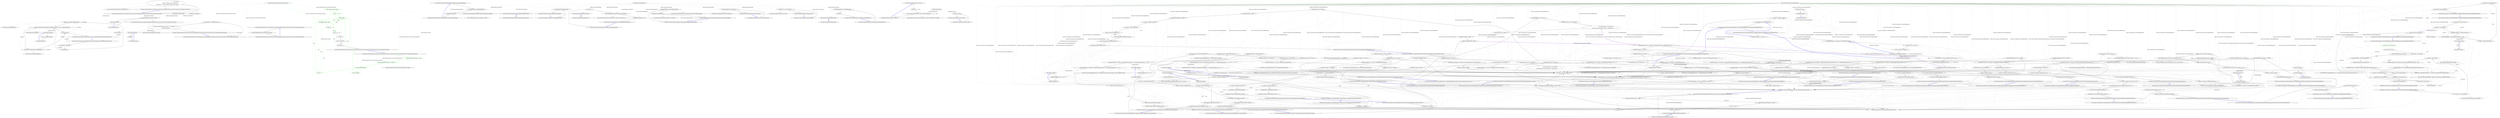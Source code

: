 digraph  {
m1_38 [label="Entry System.Type.GetElementType()", span="0-0", cluster="System.Type.GetElementType()", file="ExtensionsForMemberInfoTest.cs"];
m1_25 [label="Entry Ninject.Selection.Heuristics.StandardConstructorScorer.GetTargetType(Ninject.Planning.Targets.ITarget)", span="109-109", cluster="Ninject.Selection.Heuristics.StandardConstructorScorer.GetTargetType(Ninject.Planning.Targets.ITarget)", file="ExtensionsForMemberInfoTest.cs"];
m1_31 [label="var targetType = target.Type", span="111-111", cluster="Ninject.Selection.Heuristics.StandardConstructorScorer.GetTargetType(Ninject.Planning.Targets.ITarget)", file="ExtensionsForMemberInfoTest.cs"];
m1_34 [label="targetType.IsGenericType && targetType.GetInterfaces().Any(type => type == typeof(IEnumerable))", span="117-117", cluster="Ninject.Selection.Heuristics.StandardConstructorScorer.GetTargetType(Ninject.Planning.Targets.ITarget)", file="ExtensionsForMemberInfoTest.cs"];
m1_36 [label="return targetType;", span="122-122", cluster="Ninject.Selection.Heuristics.StandardConstructorScorer.GetTargetType(Ninject.Planning.Targets.ITarget)", file="ExtensionsForMemberInfoTest.cs"];
m1_32 [label="targetType.IsArray", span="112-112", cluster="Ninject.Selection.Heuristics.StandardConstructorScorer.GetTargetType(Ninject.Planning.Targets.ITarget)", file="ExtensionsForMemberInfoTest.cs"];
m1_33 [label="targetType = targetType.GetElementType()", span="114-114", cluster="Ninject.Selection.Heuristics.StandardConstructorScorer.GetTargetType(Ninject.Planning.Targets.ITarget)", file="ExtensionsForMemberInfoTest.cs"];
m1_35 [label="targetType = targetType.GetGenericArguments()[0]", span="119-119", cluster="Ninject.Selection.Heuristics.StandardConstructorScorer.GetTargetType(Ninject.Planning.Targets.ITarget)", file="ExtensionsForMemberInfoTest.cs"];
m1_37 [label="Exit Ninject.Selection.Heuristics.StandardConstructorScorer.GetTargetType(Ninject.Planning.Targets.ITarget)", span="109-109", cluster="Ninject.Selection.Heuristics.StandardConstructorScorer.GetTargetType(Ninject.Planning.Targets.ITarget)", file="ExtensionsForMemberInfoTest.cs"];
m1_27 [label="Entry Unk.Any", span="", cluster="Unk.Any", file="ExtensionsForMemberInfoTest.cs"];
m1_50 [label="Entry Ninject.Parameters.IConstructorArgument.AppliesToTarget(Ninject.Activation.IContext, Ninject.Planning.Targets.ITarget)", span="19-19", cluster="Ninject.Parameters.IConstructorArgument.AppliesToTarget(Ninject.Activation.IContext, Ninject.Planning.Targets.ITarget)", file="ExtensionsForMemberInfoTest.cs"];
m1_26 [label="Entry Ninject.IKernel.GetBindings(System.Type)", span="90-90", cluster="Ninject.IKernel.GetBindings(System.Type)", file="ExtensionsForMemberInfoTest.cs"];
m1_17 [label="Entry Ninject.Selection.Heuristics.StandardConstructorScorer.ParameterExists(Ninject.Activation.IContext, Ninject.Planning.Targets.ITarget)", span="131-131", cluster="Ninject.Selection.Heuristics.StandardConstructorScorer.ParameterExists(Ninject.Activation.IContext, Ninject.Planning.Targets.ITarget)", file="ExtensionsForMemberInfoTest.cs"];
m1_44 [label="return context\r\n                .Parameters.OfType<IConstructorArgument>()\r\n                .Any(parameter => parameter.AppliesToTarget(context, target));", span="133-135", cluster="Ninject.Selection.Heuristics.StandardConstructorScorer.ParameterExists(Ninject.Activation.IContext, Ninject.Planning.Targets.ITarget)", file="ExtensionsForMemberInfoTest.cs"];
m1_45 [label="Exit Ninject.Selection.Heuristics.StandardConstructorScorer.ParameterExists(Ninject.Activation.IContext, Ninject.Planning.Targets.ITarget)", span="131-131", cluster="Ninject.Selection.Heuristics.StandardConstructorScorer.ParameterExists(Ninject.Activation.IContext, Ninject.Planning.Targets.ITarget)", file="ExtensionsForMemberInfoTest.cs"];
m1_39 [label="Entry System.Type.GetInterfaces()", span="0-0", cluster="System.Type.GetInterfaces()", file="ExtensionsForMemberInfoTest.cs"];
m1_0 [label="Entry Ninject.Selection.Heuristics.StandardConstructorScorer.Score(Ninject.Activation.IContext, Ninject.Planning.Directives.ConstructorInjectionDirective)", span="49-49", cluster="Ninject.Selection.Heuristics.StandardConstructorScorer.Score(Ninject.Activation.IContext, Ninject.Planning.Directives.ConstructorInjectionDirective)", file="ExtensionsForMemberInfoTest.cs"];
m1_1 [label="Ensure.ArgumentNotNull(context, ''context'')", span="51-51", cluster="Ninject.Selection.Heuristics.StandardConstructorScorer.Score(Ninject.Activation.IContext, Ninject.Planning.Directives.ConstructorInjectionDirective)", color=green, community=0, file="ExtensionsForMemberInfoTest.cs"];
m1_2 [label="Ensure.ArgumentNotNull(directive, ''constructor'')", span="52-52", cluster="Ninject.Selection.Heuristics.StandardConstructorScorer.Score(Ninject.Activation.IContext, Ninject.Planning.Directives.ConstructorInjectionDirective)", color=green, community=0, file="ExtensionsForMemberInfoTest.cs"];
m1_3 [label="directive.HasInjectAttribute", span="54-54", cluster="Ninject.Selection.Heuristics.StandardConstructorScorer.Score(Ninject.Activation.IContext, Ninject.Planning.Directives.ConstructorInjectionDirective)", color=green, community=0, file="ExtensionsForMemberInfoTest.cs"];
m1_4 [label="return int.MaxValue;", span="56-56", cluster="Ninject.Selection.Heuristics.StandardConstructorScorer.Score(Ninject.Activation.IContext, Ninject.Planning.Directives.ConstructorInjectionDirective)", color=green, community=0, file="ExtensionsForMemberInfoTest.cs"];
m1_5 [label="var score = 1", span="59-59", cluster="Ninject.Selection.Heuristics.StandardConstructorScorer.Score(Ninject.Activation.IContext, Ninject.Planning.Directives.ConstructorInjectionDirective)", color=green, community=0, file="ExtensionsForMemberInfoTest.cs"];
m1_6 [label="directive.Targets", span="60-60", cluster="Ninject.Selection.Heuristics.StandardConstructorScorer.Score(Ninject.Activation.IContext, Ninject.Planning.Directives.ConstructorInjectionDirective)", color=green, community=0, file="ExtensionsForMemberInfoTest.cs"];
m1_8 [label="score++", span="64-64", cluster="Ninject.Selection.Heuristics.StandardConstructorScorer.Score(Ninject.Activation.IContext, Ninject.Planning.Directives.ConstructorInjectionDirective)", color=green, community=0, file="ExtensionsForMemberInfoTest.cs"];
m1_10 [label="score++", span="70-70", cluster="Ninject.Selection.Heuristics.StandardConstructorScorer.Score(Ninject.Activation.IContext, Ninject.Planning.Directives.ConstructorInjectionDirective)", file="ExtensionsForMemberInfoTest.cs"];
m1_12 [label="score > 0", span="75-75", cluster="Ninject.Selection.Heuristics.StandardConstructorScorer.Score(Ninject.Activation.IContext, Ninject.Planning.Directives.ConstructorInjectionDirective)", file="ExtensionsForMemberInfoTest.cs"];
m1_13 [label="score += int.MinValue", span="77-77", cluster="Ninject.Selection.Heuristics.StandardConstructorScorer.Score(Ninject.Activation.IContext, Ninject.Planning.Directives.ConstructorInjectionDirective)", file="ExtensionsForMemberInfoTest.cs"];
m1_7 [label="ParameterExists(context, target)", span="62-62", cluster="Ninject.Selection.Heuristics.StandardConstructorScorer.Score(Ninject.Activation.IContext, Ninject.Planning.Directives.ConstructorInjectionDirective)", color=green, community=0, file="ExtensionsForMemberInfoTest.cs"];
m1_14 [label="return score;", span="81-81", cluster="Ninject.Selection.Heuristics.StandardConstructorScorer.Score(Ninject.Activation.IContext, Ninject.Planning.Directives.ConstructorInjectionDirective)", file="ExtensionsForMemberInfoTest.cs"];
m1_9 [label="BindingExists(context, target)", span="68-68", cluster="Ninject.Selection.Heuristics.StandardConstructorScorer.Score(Ninject.Activation.IContext, Ninject.Planning.Directives.ConstructorInjectionDirective)", color=green, community=0, file="ExtensionsForMemberInfoTest.cs"];
m1_11 [label="score++", span="74-74", cluster="Ninject.Selection.Heuristics.StandardConstructorScorer.Score(Ninject.Activation.IContext, Ninject.Planning.Directives.ConstructorInjectionDirective)", file="ExtensionsForMemberInfoTest.cs"];
m1_15 [label="Exit Ninject.Selection.Heuristics.StandardConstructorScorer.Score(Ninject.Activation.IContext, Ninject.Planning.Directives.ConstructorInjectionDirective)", span="49-49", cluster="Ninject.Selection.Heuristics.StandardConstructorScorer.Score(Ninject.Activation.IContext, Ninject.Planning.Directives.ConstructorInjectionDirective)", file="ExtensionsForMemberInfoTest.cs"];
m1_18 [label="Entry Ninject.Selection.Heuristics.StandardConstructorScorer.BindingExists(Ninject.Activation.IContext, Ninject.Planning.Targets.ITarget)", span="90-90", cluster="Ninject.Selection.Heuristics.StandardConstructorScorer.BindingExists(Ninject.Activation.IContext, Ninject.Planning.Targets.ITarget)", file="ExtensionsForMemberInfoTest.cs"];
m1_19 [label="return this.BindingExists(context.Kernel, context, target);", span="92-92", cluster="Ninject.Selection.Heuristics.StandardConstructorScorer.BindingExists(Ninject.Activation.IContext, Ninject.Planning.Targets.ITarget)", file="ExtensionsForMemberInfoTest.cs"];
m1_20 [label="Exit Ninject.Selection.Heuristics.StandardConstructorScorer.BindingExists(Ninject.Activation.IContext, Ninject.Planning.Targets.ITarget)", span="90-90", cluster="Ninject.Selection.Heuristics.StandardConstructorScorer.BindingExists(Ninject.Activation.IContext, Ninject.Planning.Targets.ITarget)", file="ExtensionsForMemberInfoTest.cs"];
m1_40 [label="Entry System.Type.GetGenericArguments()", span="0-0", cluster="System.Type.GetGenericArguments()", file="ExtensionsForMemberInfoTest.cs"];
m1_21 [label="Entry Ninject.Selection.Heuristics.StandardConstructorScorer.BindingExists(Ninject.IKernel, Ninject.Activation.IContext, Ninject.Planning.Targets.ITarget)", span="102-102", cluster="Ninject.Selection.Heuristics.StandardConstructorScorer.BindingExists(Ninject.IKernel, Ninject.Activation.IContext, Ninject.Planning.Targets.ITarget)", file="ExtensionsForMemberInfoTest.cs"];
m1_22 [label="var targetType = GetTargetType(target)", span="104-104", cluster="Ninject.Selection.Heuristics.StandardConstructorScorer.BindingExists(Ninject.IKernel, Ninject.Activation.IContext, Ninject.Planning.Targets.ITarget)", file="ExtensionsForMemberInfoTest.cs"];
m1_23 [label="return kernel.GetBindings(targetType).Any(b => !b.IsImplicit)\r\n                   || target.HasDefaultValue;", span="105-106", cluster="Ninject.Selection.Heuristics.StandardConstructorScorer.BindingExists(Ninject.IKernel, Ninject.Activation.IContext, Ninject.Planning.Targets.ITarget)", file="ExtensionsForMemberInfoTest.cs"];
m1_24 [label="Exit Ninject.Selection.Heuristics.StandardConstructorScorer.BindingExists(Ninject.IKernel, Ninject.Activation.IContext, Ninject.Planning.Targets.ITarget)", span="102-102", cluster="Ninject.Selection.Heuristics.StandardConstructorScorer.BindingExists(Ninject.IKernel, Ninject.Activation.IContext, Ninject.Planning.Targets.ITarget)", file="ExtensionsForMemberInfoTest.cs"];
m1_46 [label="Entry System.Collections.IEnumerable.OfType<TResult>()", span="0-0", cluster="System.Collections.IEnumerable.OfType<TResult>()", file="ExtensionsForMemberInfoTest.cs"];
m1_41 [label="Entry lambda expression", span="117-117", cluster="lambda expression", file="ExtensionsForMemberInfoTest.cs"];
m1_48 [label="parameter.AppliesToTarget(context, target)", span="135-135", cluster="lambda expression", file="ExtensionsForMemberInfoTest.cs"];
m1_47 [label="Entry lambda expression", span="135-135", cluster="lambda expression", file="ExtensionsForMemberInfoTest.cs"];
m1_49 [label="Exit lambda expression", span="135-135", cluster="lambda expression", file="ExtensionsForMemberInfoTest.cs"];
m1_28 [label="Entry lambda expression", span="105-105", cluster="lambda expression", file="ExtensionsForMemberInfoTest.cs"];
m1_30 [label="Exit lambda expression", span="105-105", cluster="lambda expression", file="ExtensionsForMemberInfoTest.cs"];
m1_29 [label="!b.IsImplicit", span="105-105", cluster="lambda expression", file="ExtensionsForMemberInfoTest.cs"];
m1_42 [label="type == typeof(IEnumerable)", span="117-117", cluster="lambda expression", file="ExtensionsForMemberInfoTest.cs"];
m1_43 [label="Exit lambda expression", span="117-117", cluster="lambda expression", file="ExtensionsForMemberInfoTest.cs"];
m1_16 [label="Entry Ninject.Infrastructure.Ensure.ArgumentNotNull(object, string)", span="17-17", cluster="Ninject.Infrastructure.Ensure.ArgumentNotNull(object, string)", file="ExtensionsForMemberInfoTest.cs"];
m1_51 [label="Ninject.Selection.Heuristics.StandardConstructorScorer", span="", file="ExtensionsForMemberInfoTest.cs"];
m1_52 [label="Ninject.Activation.IContext", span="", file="ExtensionsForMemberInfoTest.cs"];
m1_53 [label="Ninject.Planning.Targets.ITarget", span="", file="ExtensionsForMemberInfoTest.cs"];
m3_27 [label="Entry Ninject.Modules.NinjectModule.AddBinding(Ninject.Planning.Bindings.IBinding)", span="144-144", cluster="Ninject.Modules.NinjectModule.AddBinding(Ninject.Planning.Bindings.IBinding)", file="IFluentSyntax.cs"];
m3_28 [label="this.KernelConfiguration.AddBinding(binding)", span="146-146", cluster="Ninject.Modules.NinjectModule.AddBinding(Ninject.Planning.Bindings.IBinding)", file="IFluentSyntax.cs"];
m3_29 [label="this.Bindings.Add(binding)", span="147-147", cluster="Ninject.Modules.NinjectModule.AddBinding(Ninject.Planning.Bindings.IBinding)", file="IFluentSyntax.cs"];
m3_30 [label="Exit Ninject.Modules.NinjectModule.AddBinding(Ninject.Planning.Bindings.IBinding)", span="144-144", cluster="Ninject.Modules.NinjectModule.AddBinding(Ninject.Planning.Bindings.IBinding)", file="IFluentSyntax.cs"];
m3_3 [label="Entry System.Collections.Generic.List<T>.List()", span="0-0", cluster="System.Collections.Generic.List<T>.List()", file="IFluentSyntax.cs"];
m3_8 [label="Entry Ninject.Modules.NinjectModule.Load()", span="115-115", cluster="Ninject.Modules.NinjectModule.Load()", file="IFluentSyntax.cs"];
m3_20 [label="Exit Ninject.Modules.NinjectModule.Load()", span="115-115", cluster="Ninject.Modules.NinjectModule.Load()", file="IFluentSyntax.cs"];
m3_23 [label="Entry Ninject.Modules.NinjectModule.Unbind(System.Type)", span="135-135", cluster="Ninject.Modules.NinjectModule.Unbind(System.Type)", file="IFluentSyntax.cs"];
m3_24 [label="this.KernelConfiguration.Unbind(service)", span="137-137", cluster="Ninject.Modules.NinjectModule.Unbind(System.Type)", file="IFluentSyntax.cs"];
m3_25 [label="Exit Ninject.Modules.NinjectModule.Unbind(System.Type)", span="135-135", cluster="Ninject.Modules.NinjectModule.Unbind(System.Type)", file="IFluentSyntax.cs"];
m3_32 [label="Entry System.Collections.Generic.ICollection<T>.Add(T)", span="0-0", cluster="System.Collections.Generic.ICollection<T>.Add(T)", file="IFluentSyntax.cs"];
m3_0 [label="Entry Ninject.Modules.NinjectModule.NinjectModule()", span="39-39", cluster="Ninject.Modules.NinjectModule.NinjectModule()", file="IFluentSyntax.cs"];
m3_1 [label="this.Bindings = new List<IBinding>()", span="41-41", cluster="Ninject.Modules.NinjectModule.NinjectModule()", file="IFluentSyntax.cs"];
m3_2 [label="Exit Ninject.Modules.NinjectModule.NinjectModule()", span="39-39", cluster="Ninject.Modules.NinjectModule.NinjectModule()", file="IFluentSyntax.cs"];
m3_14 [label="Entry Ninject.Modules.NinjectModule.Unload()", span="120-120", cluster="Ninject.Modules.NinjectModule.Unload()", file="IFluentSyntax.cs"];
m3_21 [label="Exit Ninject.Modules.NinjectModule.Unload()", span="120-120", cluster="Ninject.Modules.NinjectModule.Unload()", file="IFluentSyntax.cs"];
m3_38 [label="Entry System.Collections.Generic.ICollection<T>.Remove(T)", span="0-0", cluster="System.Collections.Generic.ICollection<T>.Remove(T)", file="IFluentSyntax.cs"];
m3_37 [label="Entry Ninject.Syntax.IBindingRoot.RemoveBinding(Ninject.Planning.Bindings.IBinding)", span="137-137", cluster="Ninject.Syntax.IBindingRoot.RemoveBinding(Ninject.Planning.Bindings.IBinding)", file="IFluentSyntax.cs"];
m3_15 [label="Entry System.Collections.Generic.IEnumerable<T>.Map<T>(System.Action<T>)", span="40-40", cluster="System.Collections.Generic.IEnumerable<T>.Map<T>(System.Action<T>)", file="IFluentSyntax.cs"];
m3_4 [label="Entry Ninject.Modules.NinjectModule.OnLoad(Ninject.IKernelConfiguration)", span="87-87", cluster="Ninject.Modules.NinjectModule.OnLoad(Ninject.IKernelConfiguration)", file="IFluentSyntax.cs"];
m3_5 [label="this.KernelConfiguration = kernelConfiguration", span="89-89", cluster="Ninject.Modules.NinjectModule.OnLoad(Ninject.IKernelConfiguration)", file="IFluentSyntax.cs"];
m3_6 [label="this.Load()", span="90-90", cluster="Ninject.Modules.NinjectModule.OnLoad(Ninject.IKernelConfiguration)", file="IFluentSyntax.cs"];
m3_7 [label="Exit Ninject.Modules.NinjectModule.OnLoad(Ninject.IKernelConfiguration)", span="87-87", cluster="Ninject.Modules.NinjectModule.OnLoad(Ninject.IKernelConfiguration)", file="IFluentSyntax.cs"];
m3_33 [label="Entry Ninject.Modules.NinjectModule.RemoveBinding(Ninject.Planning.Bindings.IBinding)", span="154-154", cluster="Ninject.Modules.NinjectModule.RemoveBinding(Ninject.Planning.Bindings.IBinding)", file="IFluentSyntax.cs"];
m3_34 [label="this.KernelConfiguration.RemoveBinding(binding)", span="156-156", cluster="Ninject.Modules.NinjectModule.RemoveBinding(Ninject.Planning.Bindings.IBinding)", file="IFluentSyntax.cs"];
m3_35 [label="this.Bindings.Remove(binding)", span="157-157", cluster="Ninject.Modules.NinjectModule.RemoveBinding(Ninject.Planning.Bindings.IBinding)", file="IFluentSyntax.cs"];
m3_36 [label="Exit Ninject.Modules.NinjectModule.RemoveBinding(Ninject.Planning.Bindings.IBinding)", span="154-154", cluster="Ninject.Modules.NinjectModule.RemoveBinding(Ninject.Planning.Bindings.IBinding)", file="IFluentSyntax.cs"];
m3_16 [label="Entry Ninject.Modules.NinjectModule.OnVerifyRequiredModules()", span="107-107", cluster="Ninject.Modules.NinjectModule.OnVerifyRequiredModules()", file="IFluentSyntax.cs"];
m3_17 [label="this.VerifyRequiredModulesAreLoaded()", span="109-109", cluster="Ninject.Modules.NinjectModule.OnVerifyRequiredModules()", file="IFluentSyntax.cs"];
m3_18 [label="Exit Ninject.Modules.NinjectModule.OnVerifyRequiredModules()", span="107-107", cluster="Ninject.Modules.NinjectModule.OnVerifyRequiredModules()", file="IFluentSyntax.cs"];
m3_26 [label="Entry Ninject.Syntax.IBindingRoot.Unbind(System.Type)", span="84-84", cluster="Ninject.Syntax.IBindingRoot.Unbind(System.Type)", file="IFluentSyntax.cs"];
m3_31 [label="Entry Ninject.Syntax.IBindingRoot.AddBinding(Ninject.Planning.Bindings.IBinding)", span="131-131", cluster="Ninject.Syntax.IBindingRoot.AddBinding(Ninject.Planning.Bindings.IBinding)", file="IFluentSyntax.cs"];
m3_19 [label="Entry Ninject.Modules.NinjectModule.VerifyRequiredModulesAreLoaded()", span="127-127", cluster="Ninject.Modules.NinjectModule.VerifyRequiredModulesAreLoaded()", file="IFluentSyntax.cs"];
m3_22 [label="Exit Ninject.Modules.NinjectModule.VerifyRequiredModulesAreLoaded()", span="127-127", cluster="Ninject.Modules.NinjectModule.VerifyRequiredModulesAreLoaded()", file="IFluentSyntax.cs"];
m3_9 [label="Entry Ninject.Modules.NinjectModule.OnUnload(Ninject.IKernelConfiguration)", span="97-97", cluster="Ninject.Modules.NinjectModule.OnUnload(Ninject.IKernelConfiguration)", file="IFluentSyntax.cs"];
m3_10 [label="this.Unload()", span="99-99", cluster="Ninject.Modules.NinjectModule.OnUnload(Ninject.IKernelConfiguration)", file="IFluentSyntax.cs"];
m3_11 [label="this.Bindings.Map(this.KernelConfiguration.RemoveBinding)", span="100-100", cluster="Ninject.Modules.NinjectModule.OnUnload(Ninject.IKernelConfiguration)", file="IFluentSyntax.cs"];
m3_12 [label="this.KernelConfiguration = null", span="101-101", cluster="Ninject.Modules.NinjectModule.OnUnload(Ninject.IKernelConfiguration)", file="IFluentSyntax.cs"];
m3_13 [label="Exit Ninject.Modules.NinjectModule.OnUnload(Ninject.IKernelConfiguration)", span="97-97", cluster="Ninject.Modules.NinjectModule.OnUnload(Ninject.IKernelConfiguration)", file="IFluentSyntax.cs"];
m3_39 [label="Ninject.Modules.NinjectModule", span="", file="IFluentSyntax.cs"];
m5_0 [label="Entry Ninject.NinjectSettings.Get<T>(string, T)", span="145-145", cluster="Ninject.NinjectSettings.Get<T>(string, T)", file="ReferenceEqualWeakReference.cs"];
m5_1 [label="object value", span="147-147", cluster="Ninject.NinjectSettings.Get<T>(string, T)", file="ReferenceEqualWeakReference.cs"];
m5_2 [label="return _values.TryGetValue(key, out value) ? (T)value : defaultValue;", span="148-148", cluster="Ninject.NinjectSettings.Get<T>(string, T)", file="ReferenceEqualWeakReference.cs"];
m5_3 [label="Exit Ninject.NinjectSettings.Get<T>(string, T)", span="145-145", cluster="Ninject.NinjectSettings.Get<T>(string, T)", file="ReferenceEqualWeakReference.cs"];
m5_4 [label="Entry System.Collections.Generic.Dictionary<TKey, TValue>.TryGetValue(TKey, out TValue)", span="0-0", cluster="System.Collections.Generic.Dictionary<TKey, TValue>.TryGetValue(TKey, out TValue)", file="ReferenceEqualWeakReference.cs"];
m5_5 [label="Entry Ninject.NinjectSettings.Set(string, object)", span="156-156", cluster="Ninject.NinjectSettings.Set(string, object)", file="ReferenceEqualWeakReference.cs"];
m5_6 [label="_values[key] = value", span="158-158", cluster="Ninject.NinjectSettings.Set(string, object)", file="ReferenceEqualWeakReference.cs"];
m5_7 [label="Exit Ninject.NinjectSettings.Set(string, object)", span="156-156", cluster="Ninject.NinjectSettings.Set(string, object)", file="ReferenceEqualWeakReference.cs"];
m5_8 [label="Ninject.NinjectSettings", span="", file="ReferenceEqualWeakReference.cs"];
m6_237 [label="Entry Ninject.Syntax.IBindingNamedSyntax<T>.Named(string)", span="37-37", cluster="Ninject.Syntax.IBindingNamedSyntax<T>.Named(string)", file="WhenLoadIsCalledWithModule.cs"];
m6_42 [label="Entry Ninject.Tests.Integration.ConditionalBindingTests.GivenBindingIsMadeAfterImplictBinding_ThenExplicitBindingWillResolve()", span="59-59", cluster="Ninject.Tests.Integration.ConditionalBindingTests.GivenBindingIsMadeAfterImplictBinding_ThenExplicitBindingWillResolve()", file="WhenLoadIsCalledWithModule.cs"];
m6_43 [label="IWeapon weapon = kernel.Get<Sword>()", span="61-61", cluster="Ninject.Tests.Integration.ConditionalBindingTests.GivenBindingIsMadeAfterImplictBinding_ThenExplicitBindingWillResolve()", file="WhenLoadIsCalledWithModule.cs"];
m6_45 [label="kernel.Bind<Sword>().To<ShortSword>()", span="63-63", cluster="Ninject.Tests.Integration.ConditionalBindingTests.GivenBindingIsMadeAfterImplictBinding_ThenExplicitBindingWillResolve()", file="WhenLoadIsCalledWithModule.cs"];
m6_46 [label="weapon = kernel.Get<Sword>()", span="64-64", cluster="Ninject.Tests.Integration.ConditionalBindingTests.GivenBindingIsMadeAfterImplictBinding_ThenExplicitBindingWillResolve()", file="WhenLoadIsCalledWithModule.cs"];
m6_44 [label="weapon.Should().BeOfType<Sword>()", span="62-62", cluster="Ninject.Tests.Integration.ConditionalBindingTests.GivenBindingIsMadeAfterImplictBinding_ThenExplicitBindingWillResolve()", file="WhenLoadIsCalledWithModule.cs"];
m6_47 [label="weapon.Should().BeOfType<ShortSword>()", span="65-65", cluster="Ninject.Tests.Integration.ConditionalBindingTests.GivenBindingIsMadeAfterImplictBinding_ThenExplicitBindingWillResolve()", file="WhenLoadIsCalledWithModule.cs"];
m6_48 [label="Exit Ninject.Tests.Integration.ConditionalBindingTests.GivenBindingIsMadeAfterImplictBinding_ThenExplicitBindingWillResolve()", span="59-59", cluster="Ninject.Tests.Integration.ConditionalBindingTests.GivenBindingIsMadeAfterImplictBinding_ThenExplicitBindingWillResolve()", file="WhenLoadIsCalledWithModule.cs"];
m6_13 [label="Entry Unk.>", span="", cluster="Unk.>", file="WhenLoadIsCalledWithModule.cs"];
m6_86 [label="Entry Ninject.Tests.Fakes.ShortSword.ShortSword()", span="2-2", cluster="Ninject.Tests.Fakes.ShortSword.ShortSword()", file="WhenLoadIsCalledWithModule.cs"];
m6_213 [label="Entry Ninject.Tests.Integration.ConditionalBindingTests.WhenInjectedExactlyIntoAppliesToOneOfMultipleServiceType()", span="280-280", cluster="Ninject.Tests.Integration.ConditionalBindingTests.WhenInjectedExactlyIntoAppliesToOneOfMultipleServiceType()", file="WhenLoadIsCalledWithModule.cs"];
m6_214 [label="kernel.Bind<IWeapon>().To<Sword>()", span="282-282", cluster="Ninject.Tests.Integration.ConditionalBindingTests.WhenInjectedExactlyIntoAppliesToOneOfMultipleServiceType()", file="WhenLoadIsCalledWithModule.cs"];
m6_215 [label="kernel.Bind<IWarrior>().To<FootSoldier>()", span="283-283", cluster="Ninject.Tests.Integration.ConditionalBindingTests.WhenInjectedExactlyIntoAppliesToOneOfMultipleServiceType()", file="WhenLoadIsCalledWithModule.cs"];
m6_216 [label="kernel.Bind<IWeapon>().To<Shuriken>()\r\n                .WhenInjectedExactlyInto(typeof(Samurai), typeof(Barracks))", span="284-285", cluster="Ninject.Tests.Integration.ConditionalBindingTests.WhenInjectedExactlyIntoAppliesToOneOfMultipleServiceType()", file="WhenLoadIsCalledWithModule.cs"];
m6_217 [label="kernel.Bind<Samurai>().ToSelf()", span="287-287", cluster="Ninject.Tests.Integration.ConditionalBindingTests.WhenInjectedExactlyIntoAppliesToOneOfMultipleServiceType()", file="WhenLoadIsCalledWithModule.cs"];
m6_218 [label="kernel.Bind<Barracks>().ToSelf()", span="288-288", cluster="Ninject.Tests.Integration.ConditionalBindingTests.WhenInjectedExactlyIntoAppliesToOneOfMultipleServiceType()", file="WhenLoadIsCalledWithModule.cs"];
m6_219 [label="kernel.Bind<NinjaBarracks>().ToSelf()", span="289-289", cluster="Ninject.Tests.Integration.ConditionalBindingTests.WhenInjectedExactlyIntoAppliesToOneOfMultipleServiceType()", file="WhenLoadIsCalledWithModule.cs"];
m6_220 [label="var warrior = kernel.Get<Samurai>()", span="291-291", cluster="Ninject.Tests.Integration.ConditionalBindingTests.WhenInjectedExactlyIntoAppliesToOneOfMultipleServiceType()", file="WhenLoadIsCalledWithModule.cs"];
m6_221 [label="var barracks = kernel.Get<Barracks>()", span="292-292", cluster="Ninject.Tests.Integration.ConditionalBindingTests.WhenInjectedExactlyIntoAppliesToOneOfMultipleServiceType()", file="WhenLoadIsCalledWithModule.cs"];
m6_222 [label="var ninja = kernel.Get<NinjaBarracks>()", span="293-293", cluster="Ninject.Tests.Integration.ConditionalBindingTests.WhenInjectedExactlyIntoAppliesToOneOfMultipleServiceType()", file="WhenLoadIsCalledWithModule.cs"];
m6_223 [label="warrior.Weapon.Should().BeOfType<Shuriken>()", span="295-295", cluster="Ninject.Tests.Integration.ConditionalBindingTests.WhenInjectedExactlyIntoAppliesToOneOfMultipleServiceType()", file="WhenLoadIsCalledWithModule.cs"];
m6_224 [label="barracks.Weapon.Should().BeOfType<Shuriken>()", span="296-296", cluster="Ninject.Tests.Integration.ConditionalBindingTests.WhenInjectedExactlyIntoAppliesToOneOfMultipleServiceType()", file="WhenLoadIsCalledWithModule.cs"];
m6_225 [label="ninja.Weapon.Should().BeOfType<Sword>()", span="297-297", cluster="Ninject.Tests.Integration.ConditionalBindingTests.WhenInjectedExactlyIntoAppliesToOneOfMultipleServiceType()", file="WhenLoadIsCalledWithModule.cs"];
m6_226 [label="Exit Ninject.Tests.Integration.ConditionalBindingTests.WhenInjectedExactlyIntoAppliesToOneOfMultipleServiceType()", span="280-280", cluster="Ninject.Tests.Integration.ConditionalBindingTests.WhenInjectedExactlyIntoAppliesToOneOfMultipleServiceType()", file="WhenLoadIsCalledWithModule.cs"];
m6_130 [label="Entry Ninject.Syntax.BindingRoot.Bind(params System.Type[])", span="118-118", cluster="Ninject.Syntax.BindingRoot.Bind(params System.Type[])", file="WhenLoadIsCalledWithModule.cs"];
m6_142 [label="Entry Ninject.Tests.Integration.ConditionalBindingTests.WhenInjectedIntoAppliesToOneOfMultipleServiceType()", span="174-174", cluster="Ninject.Tests.Integration.ConditionalBindingTests.WhenInjectedIntoAppliesToOneOfMultipleServiceType()", file="WhenLoadIsCalledWithModule.cs"];
m6_143 [label="kernel.Bind<IWeapon>().To<Sword>()", span="176-176", cluster="Ninject.Tests.Integration.ConditionalBindingTests.WhenInjectedIntoAppliesToOneOfMultipleServiceType()", file="WhenLoadIsCalledWithModule.cs"];
m6_144 [label="kernel.Bind<IWarrior>().To<FootSoldier>()", span="177-177", cluster="Ninject.Tests.Integration.ConditionalBindingTests.WhenInjectedIntoAppliesToOneOfMultipleServiceType()", file="WhenLoadIsCalledWithModule.cs"];
m6_145 [label="kernel.Bind<IWeapon>().To<Shuriken>()\r\n                .WhenInjectedExactlyInto(typeof(Samurai), typeof(Barracks))", span="178-179", cluster="Ninject.Tests.Integration.ConditionalBindingTests.WhenInjectedIntoAppliesToOneOfMultipleServiceType()", file="WhenLoadIsCalledWithModule.cs"];
m6_146 [label="kernel.Bind<Samurai>().ToSelf()", span="181-181", cluster="Ninject.Tests.Integration.ConditionalBindingTests.WhenInjectedIntoAppliesToOneOfMultipleServiceType()", file="WhenLoadIsCalledWithModule.cs"];
m6_147 [label="kernel.Bind<Barracks>().ToSelf()", span="182-182", cluster="Ninject.Tests.Integration.ConditionalBindingTests.WhenInjectedIntoAppliesToOneOfMultipleServiceType()", file="WhenLoadIsCalledWithModule.cs"];
m6_148 [label="kernel.Bind<NinjaBarracks>().ToSelf()", span="183-183", cluster="Ninject.Tests.Integration.ConditionalBindingTests.WhenInjectedIntoAppliesToOneOfMultipleServiceType()", file="WhenLoadIsCalledWithModule.cs"];
m6_149 [label="var warrior = kernel.Get<Samurai>()", span="185-185", cluster="Ninject.Tests.Integration.ConditionalBindingTests.WhenInjectedIntoAppliesToOneOfMultipleServiceType()", file="WhenLoadIsCalledWithModule.cs"];
m6_150 [label="var barracks = kernel.Get<Barracks>()", span="186-186", cluster="Ninject.Tests.Integration.ConditionalBindingTests.WhenInjectedIntoAppliesToOneOfMultipleServiceType()", file="WhenLoadIsCalledWithModule.cs"];
m6_151 [label="var ninja = kernel.Get<NinjaBarracks>()", span="187-187", cluster="Ninject.Tests.Integration.ConditionalBindingTests.WhenInjectedIntoAppliesToOneOfMultipleServiceType()", file="WhenLoadIsCalledWithModule.cs"];
m6_152 [label="warrior.Weapon.Should().BeOfType<Shuriken>()", span="189-189", cluster="Ninject.Tests.Integration.ConditionalBindingTests.WhenInjectedIntoAppliesToOneOfMultipleServiceType()", file="WhenLoadIsCalledWithModule.cs"];
m6_153 [label="barracks.Weapon.Should().BeOfType<Shuriken>()", span="190-190", cluster="Ninject.Tests.Integration.ConditionalBindingTests.WhenInjectedIntoAppliesToOneOfMultipleServiceType()", file="WhenLoadIsCalledWithModule.cs"];
m6_154 [label="ninja.Weapon.Should().BeOfType<Sword>()", span="191-191", cluster="Ninject.Tests.Integration.ConditionalBindingTests.WhenInjectedIntoAppliesToOneOfMultipleServiceType()", file="WhenLoadIsCalledWithModule.cs"];
m6_155 [label="Exit Ninject.Tests.Integration.ConditionalBindingTests.WhenInjectedIntoAppliesToOneOfMultipleServiceType()", span="174-174", cluster="Ninject.Tests.Integration.ConditionalBindingTests.WhenInjectedIntoAppliesToOneOfMultipleServiceType()", file="WhenLoadIsCalledWithModule.cs"];
m6_77 [label="Entry Ninject.Tests.Integration.ConditionalBindingTests.GivenADefaultAndAConditionalBinding_AllBindingsWillResolve()", span="95-95", cluster="Ninject.Tests.Integration.ConditionalBindingTests.GivenADefaultAndAConditionalBinding_AllBindingsWillResolve()", file="WhenLoadIsCalledWithModule.cs"];
m6_78 [label="var shortSword = new ShortSword()", span="97-97", cluster="Ninject.Tests.Integration.ConditionalBindingTests.GivenADefaultAndAConditionalBinding_AllBindingsWillResolve()", file="WhenLoadIsCalledWithModule.cs"];
m6_79 [label="var shuriken = new Shuriken()", span="98-98", cluster="Ninject.Tests.Integration.ConditionalBindingTests.GivenADefaultAndAConditionalBinding_AllBindingsWillResolve()", file="WhenLoadIsCalledWithModule.cs"];
m6_80 [label="kernel.Bind<IWeapon>().ToConstant(shortSword)", span="100-100", cluster="Ninject.Tests.Integration.ConditionalBindingTests.GivenADefaultAndAConditionalBinding_AllBindingsWillResolve()", file="WhenLoadIsCalledWithModule.cs"];
m6_83 [label="result.Should().Contain(shortSword)", span="103-103", cluster="Ninject.Tests.Integration.ConditionalBindingTests.GivenADefaultAndAConditionalBinding_AllBindingsWillResolve()", file="WhenLoadIsCalledWithModule.cs"];
m6_81 [label="kernel.Bind<IWeapon>().ToConstant(shuriken).When(_ => true)", span="101-101", cluster="Ninject.Tests.Integration.ConditionalBindingTests.GivenADefaultAndAConditionalBinding_AllBindingsWillResolve()", file="WhenLoadIsCalledWithModule.cs"];
m6_82 [label="var result = kernel.GetAll<IWeapon>()", span="102-102", cluster="Ninject.Tests.Integration.ConditionalBindingTests.GivenADefaultAndAConditionalBinding_AllBindingsWillResolve()", file="WhenLoadIsCalledWithModule.cs"];
m6_84 [label="result.Should().Contain(shuriken)", span="104-104", cluster="Ninject.Tests.Integration.ConditionalBindingTests.GivenADefaultAndAConditionalBinding_AllBindingsWillResolve()", file="WhenLoadIsCalledWithModule.cs"];
m6_85 [label="Exit Ninject.Tests.Integration.ConditionalBindingTests.GivenADefaultAndAConditionalBinding_AllBindingsWillResolve()", span="95-95", cluster="Ninject.Tests.Integration.ConditionalBindingTests.GivenADefaultAndAConditionalBinding_AllBindingsWillResolve()", file="WhenLoadIsCalledWithModule.cs"];
m6_157 [label="Entry Ninject.Tests.Integration.ConditionalBindingTests.WhenInjectedIntoAppliesToOpenGenericsWhenClosedGenericIsRequested()", span="195-195", cluster="Ninject.Tests.Integration.ConditionalBindingTests.WhenInjectedIntoAppliesToOpenGenericsWhenClosedGenericIsRequested()", file="WhenLoadIsCalledWithModule.cs"];
m6_158 [label="kernel.Bind(typeof(GenericService<>)).ToSelf()", span="197-197", cluster="Ninject.Tests.Integration.ConditionalBindingTests.WhenInjectedIntoAppliesToOpenGenericsWhenClosedGenericIsRequested()", file="WhenLoadIsCalledWithModule.cs"];
m6_159 [label="kernel.Bind<IWarrior>().To<Samurai>().WhenInjectedInto(typeof(GenericService<>))", span="198-198", cluster="Ninject.Tests.Integration.ConditionalBindingTests.WhenInjectedIntoAppliesToOpenGenericsWhenClosedGenericIsRequested()", file="WhenLoadIsCalledWithModule.cs"];
m6_160 [label="kernel.Bind<IWeapon>().To<Sword>()", span="199-199", cluster="Ninject.Tests.Integration.ConditionalBindingTests.WhenInjectedIntoAppliesToOpenGenericsWhenClosedGenericIsRequested()", file="WhenLoadIsCalledWithModule.cs"];
m6_161 [label="var service = kernel.Get<ClosedGenericService>()", span="201-201", cluster="Ninject.Tests.Integration.ConditionalBindingTests.WhenInjectedIntoAppliesToOpenGenericsWhenClosedGenericIsRequested()", file="WhenLoadIsCalledWithModule.cs"];
m6_162 [label="service.Warrior.Should().BeOfType<Samurai>()", span="203-203", cluster="Ninject.Tests.Integration.ConditionalBindingTests.WhenInjectedIntoAppliesToOpenGenericsWhenClosedGenericIsRequested()", file="WhenLoadIsCalledWithModule.cs"];
m6_163 [label="Exit Ninject.Tests.Integration.ConditionalBindingTests.WhenInjectedIntoAppliesToOpenGenericsWhenClosedGenericIsRequested()", span="195-195", cluster="Ninject.Tests.Integration.ConditionalBindingTests.WhenInjectedIntoAppliesToOpenGenericsWhenClosedGenericIsRequested()", file="WhenLoadIsCalledWithModule.cs"];
m6_132 [label="Entry Ninject.Tests.Integration.ConditionalBindingTests.WhenInjectedIntoOneOfMultipleTypesAppliesToOpenGenerics()", span="160-160", cluster="Ninject.Tests.Integration.ConditionalBindingTests.WhenInjectedIntoOneOfMultipleTypesAppliesToOpenGenerics()", file="WhenLoadIsCalledWithModule.cs"];
m6_133 [label="kernel.Bind(typeof(GenericService<>)).ToSelf()", span="162-162", cluster="Ninject.Tests.Integration.ConditionalBindingTests.WhenInjectedIntoOneOfMultipleTypesAppliesToOpenGenerics()", file="WhenLoadIsCalledWithModule.cs"];
m6_134 [label="this.kernel.Bind<IWarrior>().To<Samurai>().WhenInjectedInto(new[] { typeof(IGenericService<>) })", span="163-163", cluster="Ninject.Tests.Integration.ConditionalBindingTests.WhenInjectedIntoOneOfMultipleTypesAppliesToOpenGenerics()", file="WhenLoadIsCalledWithModule.cs"];
m6_135 [label="kernel.Bind<IWeapon>().To<Sword>()", span="164-164", cluster="Ninject.Tests.Integration.ConditionalBindingTests.WhenInjectedIntoOneOfMultipleTypesAppliesToOpenGenerics()", file="WhenLoadIsCalledWithModule.cs"];
m6_136 [label="var service = kernel.Get<GenericService<int>>()", span="166-166", cluster="Ninject.Tests.Integration.ConditionalBindingTests.WhenInjectedIntoOneOfMultipleTypesAppliesToOpenGenerics()", file="WhenLoadIsCalledWithModule.cs"];
m6_137 [label="var anotherService = kernel.Get<AnotherGenericService<int>>()", span="167-167", cluster="Ninject.Tests.Integration.ConditionalBindingTests.WhenInjectedIntoOneOfMultipleTypesAppliesToOpenGenerics()", file="WhenLoadIsCalledWithModule.cs"];
m6_138 [label="service.Warrior.Should().BeOfType<Samurai>()", span="169-169", cluster="Ninject.Tests.Integration.ConditionalBindingTests.WhenInjectedIntoOneOfMultipleTypesAppliesToOpenGenerics()", file="WhenLoadIsCalledWithModule.cs"];
m6_139 [label="anotherService.Warrior.Should().BeOfType<Samurai>()", span="170-170", cluster="Ninject.Tests.Integration.ConditionalBindingTests.WhenInjectedIntoOneOfMultipleTypesAppliesToOpenGenerics()", file="WhenLoadIsCalledWithModule.cs"];
m6_140 [label="Exit Ninject.Tests.Integration.ConditionalBindingTests.WhenInjectedIntoOneOfMultipleTypesAppliesToOpenGenerics()", span="160-160", cluster="Ninject.Tests.Integration.ConditionalBindingTests.WhenInjectedIntoOneOfMultipleTypesAppliesToOpenGenerics()", file="WhenLoadIsCalledWithModule.cs"];
m6_238 [label="Entry Ninject.Syntax.IBindingWhenSyntax<T>.WhenAnyAncestorNamed(string)", span="164-164", cluster="Ninject.Syntax.IBindingWhenSyntax<T>.WhenAnyAncestorNamed(string)", file="WhenLoadIsCalledWithModule.cs"];
m6_117 [label="Entry Ninject.Tests.Integration.ConditionalBindingTests.WhenInjectedIntoAppliesToBaseTypes()", span="137-137", cluster="Ninject.Tests.Integration.ConditionalBindingTests.WhenInjectedIntoAppliesToBaseTypes()", file="WhenLoadIsCalledWithModule.cs"];
m6_118 [label="kernel.Bind<IWarrior>().To<Samurai>()", span="139-139", cluster="Ninject.Tests.Integration.ConditionalBindingTests.WhenInjectedIntoAppliesToBaseTypes()", file="WhenLoadIsCalledWithModule.cs"];
m6_119 [label="kernel.Bind<IWeapon>().To<Sword>().WhenInjectedInto<IWarrior>()", span="140-140", cluster="Ninject.Tests.Integration.ConditionalBindingTests.WhenInjectedIntoAppliesToBaseTypes()", file="WhenLoadIsCalledWithModule.cs"];
m6_120 [label="var warrior = kernel.Get<IWarrior>()", span="142-142", cluster="Ninject.Tests.Integration.ConditionalBindingTests.WhenInjectedIntoAppliesToBaseTypes()", file="WhenLoadIsCalledWithModule.cs"];
m6_121 [label="warrior.Weapon.Should().BeOfType<Sword>()", span="144-144", cluster="Ninject.Tests.Integration.ConditionalBindingTests.WhenInjectedIntoAppliesToBaseTypes()", file="WhenLoadIsCalledWithModule.cs"];
m6_122 [label="Exit Ninject.Tests.Integration.ConditionalBindingTests.WhenInjectedIntoAppliesToBaseTypes()", span="137-137", cluster="Ninject.Tests.Integration.ConditionalBindingTests.WhenInjectedIntoAppliesToBaseTypes()", file="WhenLoadIsCalledWithModule.cs"];
m6_12 [label="Entry Ninject.Infrastructure.Ensure.ArgumentNotNull(object, string)", span="17-17", cluster="Ninject.Infrastructure.Ensure.ArgumentNotNull(object, string)", file="WhenLoadIsCalledWithModule.cs"];
m6_9 [label="DeactivationActions = new List<Action<IContext, object>>()", span="102-102", cluster="Ninject.Planning.Bindings.Binding.Binding(System.Type, Ninject.Planning.Bindings.IBindingMetadata)", file="WhenLoadIsCalledWithModule.cs"];
m6_0 [label="Entry Ninject.Planning.Bindings.Binding.Binding(System.Type)", span="86-86", cluster="Ninject.Planning.Bindings.Binding.Binding(System.Type)", file="WhenLoadIsCalledWithModule.cs"];
m6_1 [label="Exit Ninject.Planning.Bindings.Binding.Binding(System.Type)", span="86-86", cluster="Ninject.Planning.Bindings.Binding.Binding(System.Type)", file="WhenLoadIsCalledWithModule.cs"];
m6_2 [label="Entry Ninject.Planning.Bindings.Binding.Binding(System.Type, Ninject.Planning.Bindings.IBindingMetadata)", span="93-93", cluster="Ninject.Planning.Bindings.Binding.Binding(System.Type, Ninject.Planning.Bindings.IBindingMetadata)", file="WhenLoadIsCalledWithModule.cs"];
m6_3 [label="Ensure.ArgumentNotNull(service, ''service'')", span="95-95", cluster="Ninject.Planning.Bindings.Binding.Binding(System.Type, Ninject.Planning.Bindings.IBindingMetadata)", file="WhenLoadIsCalledWithModule.cs"];
m6_4 [label="Ensure.ArgumentNotNull(metadata, ''metadata'')", span="96-96", cluster="Ninject.Planning.Bindings.Binding.Binding(System.Type, Ninject.Planning.Bindings.IBindingMetadata)", file="WhenLoadIsCalledWithModule.cs"];
m6_5 [label="Service = service", span="98-98", cluster="Ninject.Planning.Bindings.Binding.Binding(System.Type, Ninject.Planning.Bindings.IBindingMetadata)", file="WhenLoadIsCalledWithModule.cs"];
m6_6 [label="Metadata = metadata", span="99-99", cluster="Ninject.Planning.Bindings.Binding.Binding(System.Type, Ninject.Planning.Bindings.IBindingMetadata)", file="WhenLoadIsCalledWithModule.cs"];
m6_88 [label="Entry Ninject.Syntax.IBindingToSyntax<T1>.ToConstant<TImplementation>(TImplementation)", span="105-105", cluster="Ninject.Syntax.IBindingToSyntax<T1>.ToConstant<TImplementation>(TImplementation)", file="WhenLoadIsCalledWithModule.cs"];
m6_203 [label="Entry Ninject.Syntax.IBindingWhenSyntax<T>.WhenInjectedExactlyInto<TParent>()", span="74-74", cluster="Ninject.Syntax.IBindingWhenSyntax<T>.WhenInjectedExactlyInto<TParent>()", file="WhenLoadIsCalledWithModule.cs"];
m6_8 [label="ActivationActions = new List<Action<IContext, object>>()", span="101-101", cluster="Ninject.Planning.Bindings.Binding.Binding(System.Type, Ninject.Planning.Bindings.IBindingMetadata)", file="WhenLoadIsCalledWithModule.cs"];
m6_18 [label="var warrior = kernel.Get<Samurai>()", span="27-27", cluster="Ninject.Tests.Integration.ConditionalBindingTests.GivenADefaultAndSingleUnatisfiedConditional_ThenTheDefaultIsUsed()", file="WhenLoadIsCalledWithModule.cs"];
m6_94 [label="Entry Ninject.Tests.Integration.ConditionalBindingTests.GivenAMixtureOfBindings_OnlyNonImplicitBindingsWillResolve()", span="108-108", cluster="Ninject.Tests.Integration.ConditionalBindingTests.GivenAMixtureOfBindings_OnlyNonImplicitBindingsWillResolve()", file="WhenLoadIsCalledWithModule.cs"];
m6_95 [label="var shortSword = new ShortSword()", span="110-110", cluster="Ninject.Tests.Integration.ConditionalBindingTests.GivenAMixtureOfBindings_OnlyNonImplicitBindingsWillResolve()", color=green, community=0, file="WhenLoadIsCalledWithModule.cs"];
m6_96 [label="var sword = new Sword()", span="111-111", cluster="Ninject.Tests.Integration.ConditionalBindingTests.GivenAMixtureOfBindings_OnlyNonImplicitBindingsWillResolve()", file="WhenLoadIsCalledWithModule.cs"];
m6_98 [label="kernel.Bind<IWeapon>().ToConstant(shortSword)", span="114-114", cluster="Ninject.Tests.Integration.ConditionalBindingTests.GivenAMixtureOfBindings_OnlyNonImplicitBindingsWillResolve()", file="WhenLoadIsCalledWithModule.cs"];
m6_102 [label="result.Should().Contain(shortSword)", span="118-118", cluster="Ninject.Tests.Integration.ConditionalBindingTests.GivenAMixtureOfBindings_OnlyNonImplicitBindingsWillResolve()", file="WhenLoadIsCalledWithModule.cs"];
m6_97 [label="var shuriken = new Shuriken()", span="112-112", cluster="Ninject.Tests.Integration.ConditionalBindingTests.GivenAMixtureOfBindings_OnlyNonImplicitBindingsWillResolve()", file="WhenLoadIsCalledWithModule.cs"];
m6_99 [label="kernel.Bind<IWeapon>().ToConstant(sword)", span="115-115", cluster="Ninject.Tests.Integration.ConditionalBindingTests.GivenAMixtureOfBindings_OnlyNonImplicitBindingsWillResolve()", file="WhenLoadIsCalledWithModule.cs"];
m6_103 [label="result.Should().Contain(sword)", span="119-119", cluster="Ninject.Tests.Integration.ConditionalBindingTests.GivenAMixtureOfBindings_OnlyNonImplicitBindingsWillResolve()", file="WhenLoadIsCalledWithModule.cs"];
m6_101 [label="var result = kernel.GetAll<IWeapon>()", span="117-117", cluster="Ninject.Tests.Integration.ConditionalBindingTests.GivenAMixtureOfBindings_OnlyNonImplicitBindingsWillResolve()", file="WhenLoadIsCalledWithModule.cs"];
m6_104 [label="result.Should().NotContain(shuriken)", span="120-120", cluster="Ninject.Tests.Integration.ConditionalBindingTests.GivenAMixtureOfBindings_OnlyNonImplicitBindingsWillResolve()", file="WhenLoadIsCalledWithModule.cs"];
m6_100 [label="kernel.Bind<IWeapon>().ToConstant(shuriken).BindingConfiguration.IsImplicit = true", span="116-116", cluster="Ninject.Tests.Integration.ConditionalBindingTests.GivenAMixtureOfBindings_OnlyNonImplicitBindingsWillResolve()", file="WhenLoadIsCalledWithModule.cs"];
m6_105 [label="Exit Ninject.Tests.Integration.ConditionalBindingTests.GivenAMixtureOfBindings_OnlyNonImplicitBindingsWillResolve()", span="108-108", cluster="Ninject.Tests.Integration.ConditionalBindingTests.GivenAMixtureOfBindings_OnlyNonImplicitBindingsWillResolve()", file="WhenLoadIsCalledWithModule.cs"];
m6_7 [label="Parameters = new List<IParameter>()", span="100-100", cluster="Ninject.Planning.Bindings.Binding.Binding(System.Type, Ninject.Planning.Bindings.IBindingMetadata)", file="WhenLoadIsCalledWithModule.cs"];
m6_131 [label="Entry Ninject.Syntax.IBindingWhenSyntax<T>.WhenInjectedInto(System.Type)", span="56-56", cluster="Ninject.Syntax.IBindingWhenSyntax<T>.WhenInjectedInto(System.Type)", file="WhenLoadIsCalledWithModule.cs"];
m6_227 [label="Entry Ninject.Tests.Integration.ConditionalBindingTests.WhenAnyAncestorNamedAppliesToGrandParentAndParent()", span="301-301", cluster="Ninject.Tests.Integration.ConditionalBindingTests.WhenAnyAncestorNamedAppliesToGrandParentAndParent()", file="WhenLoadIsCalledWithModule.cs"];
m6_229 [label="kernel.Bind<Barracks>().ToSelf().Named(Name)", span="304-304", cluster="Ninject.Tests.Integration.ConditionalBindingTests.WhenAnyAncestorNamedAppliesToGrandParentAndParent()", file="WhenLoadIsCalledWithModule.cs"];
m6_230 [label="kernel.Bind<IWarrior>().To<Samurai>()", span="305-305", cluster="Ninject.Tests.Integration.ConditionalBindingTests.WhenAnyAncestorNamedAppliesToGrandParentAndParent()", file="WhenLoadIsCalledWithModule.cs"];
m6_231 [label="kernel.Bind<IWeapon>().To<Sword>().WhenAnyAncestorNamed(Name)", span="306-306", cluster="Ninject.Tests.Integration.ConditionalBindingTests.WhenAnyAncestorNamedAppliesToGrandParentAndParent()", file="WhenLoadIsCalledWithModule.cs"];
m6_232 [label="kernel.Bind<IWeapon>().To<Dagger>()", span="307-307", cluster="Ninject.Tests.Integration.ConditionalBindingTests.WhenAnyAncestorNamedAppliesToGrandParentAndParent()", file="WhenLoadIsCalledWithModule.cs"];
m6_233 [label="var barack = kernel.Get<Barracks>()", span="309-309", cluster="Ninject.Tests.Integration.ConditionalBindingTests.WhenAnyAncestorNamedAppliesToGrandParentAndParent()", file="WhenLoadIsCalledWithModule.cs"];
m6_234 [label="barack.Weapon.Should().BeOfType<Sword>()", span="311-311", cluster="Ninject.Tests.Integration.ConditionalBindingTests.WhenAnyAncestorNamedAppliesToGrandParentAndParent()", file="WhenLoadIsCalledWithModule.cs"];
m6_235 [label="barack.Warrior.Weapon.Should().BeOfType<Sword>()", span="312-312", cluster="Ninject.Tests.Integration.ConditionalBindingTests.WhenAnyAncestorNamedAppliesToGrandParentAndParent()", file="WhenLoadIsCalledWithModule.cs"];
m6_228 [label="string Name = ''SomeName''", span="303-303", cluster="Ninject.Tests.Integration.ConditionalBindingTests.WhenAnyAncestorNamedAppliesToGrandParentAndParent()", file="WhenLoadIsCalledWithModule.cs"];
m6_236 [label="Exit Ninject.Tests.Integration.ConditionalBindingTests.WhenAnyAncestorNamedAppliesToGrandParentAndParent()", span="301-301", cluster="Ninject.Tests.Integration.ConditionalBindingTests.WhenAnyAncestorNamedAppliesToGrandParentAndParent()", file="WhenLoadIsCalledWithModule.cs"];
m6_259 [label="Entry Ninject.Syntax.IBindingWithSyntax<T>.WithMetadata(string, object)", span="130-130", cluster="Ninject.Syntax.IBindingWithSyntax<T>.WithMetadata(string, object)", file="WhenLoadIsCalledWithModule.cs"];
m6_108 [label="Entry Ninject.Tests.Integration.ConditionalBindingTests.GivenOnlyImplicitBindings_AllBindingsWillResolve()", span="124-124", cluster="Ninject.Tests.Integration.ConditionalBindingTests.GivenOnlyImplicitBindings_AllBindingsWillResolve()", file="WhenLoadIsCalledWithModule.cs"];
m6_109 [label="var shortSword = new ShortSword()", span="126-126", cluster="Ninject.Tests.Integration.ConditionalBindingTests.GivenOnlyImplicitBindings_AllBindingsWillResolve()", file="WhenLoadIsCalledWithModule.cs"];
m6_110 [label="var shuriken = new Shuriken()", span="127-127", cluster="Ninject.Tests.Integration.ConditionalBindingTests.GivenOnlyImplicitBindings_AllBindingsWillResolve()", file="WhenLoadIsCalledWithModule.cs"];
m6_111 [label="kernel.Bind<IWeapon>().ToConstant(shortSword).BindingConfiguration.IsImplicit = true", span="129-129", cluster="Ninject.Tests.Integration.ConditionalBindingTests.GivenOnlyImplicitBindings_AllBindingsWillResolve()", file="WhenLoadIsCalledWithModule.cs"];
m6_114 [label="result.Should().Contain(shortSword)", span="132-132", cluster="Ninject.Tests.Integration.ConditionalBindingTests.GivenOnlyImplicitBindings_AllBindingsWillResolve()", file="WhenLoadIsCalledWithModule.cs"];
m6_112 [label="kernel.Bind<IWeapon>().ToConstant(shuriken).BindingConfiguration.IsImplicit = true", span="130-130", cluster="Ninject.Tests.Integration.ConditionalBindingTests.GivenOnlyImplicitBindings_AllBindingsWillResolve()", file="WhenLoadIsCalledWithModule.cs"];
m6_113 [label="var result = kernel.GetAll<IWeapon>()", span="131-131", cluster="Ninject.Tests.Integration.ConditionalBindingTests.GivenOnlyImplicitBindings_AllBindingsWillResolve()", file="WhenLoadIsCalledWithModule.cs"];
m6_115 [label="result.Should().Contain(shuriken)", span="133-133", cluster="Ninject.Tests.Integration.ConditionalBindingTests.GivenOnlyImplicitBindings_AllBindingsWillResolve()", file="WhenLoadIsCalledWithModule.cs"];
m6_116 [label="Exit Ninject.Tests.Integration.ConditionalBindingTests.GivenOnlyImplicitBindings_AllBindingsWillResolve()", span="124-124", cluster="Ninject.Tests.Integration.ConditionalBindingTests.GivenOnlyImplicitBindings_AllBindingsWillResolve()", file="WhenLoadIsCalledWithModule.cs"];
m6_14 [label="Entry Ninject.Tests.Integration.ConditionalBindingTests.GivenADefaultAndSingleUnatisfiedConditional_ThenTheDefaultIsUsed()", span="22-22", cluster="Ninject.Tests.Integration.ConditionalBindingTests.GivenADefaultAndSingleUnatisfiedConditional_ThenTheDefaultIsUsed()", file="WhenLoadIsCalledWithModule.cs"];
m6_15 [label="kernel.Bind<IWeapon>().To<Sword>()", span="24-24", cluster="Ninject.Tests.Integration.ConditionalBindingTests.GivenADefaultAndSingleUnatisfiedConditional_ThenTheDefaultIsUsed()", file="WhenLoadIsCalledWithModule.cs"];
m6_16 [label="kernel.Bind<IWeapon>().To<Shuriken>().WhenInjectedInto<Ninja>()", span="25-25", cluster="Ninject.Tests.Integration.ConditionalBindingTests.GivenADefaultAndSingleUnatisfiedConditional_ThenTheDefaultIsUsed()", file="WhenLoadIsCalledWithModule.cs"];
m6_17 [label="kernel.Bind<Samurai>().ToSelf()", span="26-26", cluster="Ninject.Tests.Integration.ConditionalBindingTests.GivenADefaultAndSingleUnatisfiedConditional_ThenTheDefaultIsUsed()", file="WhenLoadIsCalledWithModule.cs"];
m6_107 [label="Entry Unk.NotContain", span="", cluster="Unk.NotContain", file="WhenLoadIsCalledWithModule.cs"];
m6_106 [label="Entry Ninject.Tests.Fakes.Sword.Sword()", span="4-4", cluster="Ninject.Tests.Fakes.Sword.Sword()", file="WhenLoadIsCalledWithModule.cs"];
m6_38 [label="Entry Ninject.Tests.Integration.ConditionalBindingTests.GivenNoBinding_ThenASelfBindableTypeWillResolve()", span="52-52", cluster="Ninject.Tests.Integration.ConditionalBindingTests.GivenNoBinding_ThenASelfBindableTypeWillResolve()", file="WhenLoadIsCalledWithModule.cs"];
m6_39 [label="var weapon = kernel.Get<Sword>()", span="54-54", cluster="Ninject.Tests.Integration.ConditionalBindingTests.GivenNoBinding_ThenASelfBindableTypeWillResolve()", file="WhenLoadIsCalledWithModule.cs"];
m6_40 [label="weapon.Should().BeOfType<Sword>()", span="55-55", cluster="Ninject.Tests.Integration.ConditionalBindingTests.GivenNoBinding_ThenASelfBindableTypeWillResolve()", file="WhenLoadIsCalledWithModule.cs"];
m6_41 [label="Exit Ninject.Tests.Integration.ConditionalBindingTests.GivenNoBinding_ThenASelfBindableTypeWillResolve()", span="52-52", cluster="Ninject.Tests.Integration.ConditionalBindingTests.GivenNoBinding_ThenASelfBindableTypeWillResolve()", file="WhenLoadIsCalledWithModule.cs"];
m6_277 [label="Entry Ninject.Syntax.IBindingWhenSyntax<T>.WhenNoAncestorMatches(System.Predicate<Ninject.Activation.IContext>)", span="185-185", cluster="Ninject.Syntax.IBindingWhenSyntax<T>.WhenNoAncestorMatches(System.Predicate<Ninject.Activation.IContext>)", file="WhenLoadIsCalledWithModule.cs"];
m6_10 [label="Entry Ninject.Syntax.IBindingToSyntax<T1>.ToSelf()", span="39-39", cluster="Ninject.Syntax.IBindingToSyntax<T1>.ToSelf()", file="WhenLoadIsCalledWithModule.cs"];
m6_11 [label="Entry Ninject.Syntax.IResolutionRoot.Get<T>(params Ninject.Parameters.IParameter[])", span="34-34", cluster="Ninject.Syntax.IResolutionRoot.Get<T>(params Ninject.Parameters.IParameter[])", file="WhenLoadIsCalledWithModule.cs"];
m6_268 [label="Entry Ninject.Tests.Integration.ConditionalBindingTests.WhenNoAncestorMatchesAppliesToGrandParentAndParent()", span="346-346", cluster="Ninject.Tests.Integration.ConditionalBindingTests.WhenNoAncestorMatchesAppliesToGrandParentAndParent()", file="WhenLoadIsCalledWithModule.cs"];
m6_269 [label="kernel.Bind<Barracks>().ToSelf().WithMetadata(''Id'', 1)", span="348-348", cluster="Ninject.Tests.Integration.ConditionalBindingTests.WhenNoAncestorMatchesAppliesToGrandParentAndParent()", file="WhenLoadIsCalledWithModule.cs"];
m6_270 [label="kernel.Bind<IWarrior>().To<Samurai>()", span="349-349", cluster="Ninject.Tests.Integration.ConditionalBindingTests.WhenNoAncestorMatchesAppliesToGrandParentAndParent()", file="WhenLoadIsCalledWithModule.cs"];
m6_271 [label="kernel.Bind<IWeapon>().To<Sword>().WhenNoAncestorMatches(ctx => ctx.Binding.Metadata.Get(''Id'', -1) == 1)", span="351-351", cluster="Ninject.Tests.Integration.ConditionalBindingTests.WhenNoAncestorMatchesAppliesToGrandParentAndParent()", file="WhenLoadIsCalledWithModule.cs"];
m6_272 [label="kernel.Bind<IWeapon>().To<Dagger>().WhenNoAncestorMatches(ctx => ctx.Binding.Metadata.Get(''Id'', -1) == 2)", span="352-352", cluster="Ninject.Tests.Integration.ConditionalBindingTests.WhenNoAncestorMatchesAppliesToGrandParentAndParent()", file="WhenLoadIsCalledWithModule.cs"];
m6_273 [label="var barack = kernel.Get<Barracks>()", span="354-354", cluster="Ninject.Tests.Integration.ConditionalBindingTests.WhenNoAncestorMatchesAppliesToGrandParentAndParent()", file="WhenLoadIsCalledWithModule.cs"];
m6_274 [label="barack.Weapon.Should().BeOfType<Dagger>()", span="356-356", cluster="Ninject.Tests.Integration.ConditionalBindingTests.WhenNoAncestorMatchesAppliesToGrandParentAndParent()", file="WhenLoadIsCalledWithModule.cs"];
m6_275 [label="barack.Warrior.Weapon.Should().BeOfType<Dagger>()", span="357-357", cluster="Ninject.Tests.Integration.ConditionalBindingTests.WhenNoAncestorMatchesAppliesToGrandParentAndParent()", file="WhenLoadIsCalledWithModule.cs"];
m6_276 [label="Exit Ninject.Tests.Integration.ConditionalBindingTests.WhenNoAncestorMatchesAppliesToGrandParentAndParent()", span="346-346", cluster="Ninject.Tests.Integration.ConditionalBindingTests.WhenNoAncestorMatchesAppliesToGrandParentAndParent()", file="WhenLoadIsCalledWithModule.cs"];
m6_207 [label="Entry Ninject.Tests.Integration.ConditionalBindingTests.WhenInjectedExactlyIntoAppliesToServiceType()", span="269-269", cluster="Ninject.Tests.Integration.ConditionalBindingTests.WhenInjectedExactlyIntoAppliesToServiceType()", file="WhenLoadIsCalledWithModule.cs"];
m6_208 [label="kernel.Bind<IWarrior>().To<Samurai>()", span="271-271", cluster="Ninject.Tests.Integration.ConditionalBindingTests.WhenInjectedExactlyIntoAppliesToServiceType()", file="WhenLoadIsCalledWithModule.cs"];
m6_209 [label="kernel.Bind<IWeapon>().To<Sword>().WhenInjectedExactlyInto<Samurai>()", span="272-272", cluster="Ninject.Tests.Integration.ConditionalBindingTests.WhenInjectedExactlyIntoAppliesToServiceType()", file="WhenLoadIsCalledWithModule.cs"];
m6_210 [label="var warrior = kernel.Get<IWarrior>()", span="274-274", cluster="Ninject.Tests.Integration.ConditionalBindingTests.WhenInjectedExactlyIntoAppliesToServiceType()", file="WhenLoadIsCalledWithModule.cs"];
m6_211 [label="warrior.Weapon.Should().BeOfType<Sword>()", span="276-276", cluster="Ninject.Tests.Integration.ConditionalBindingTests.WhenInjectedExactlyIntoAppliesToServiceType()", file="WhenLoadIsCalledWithModule.cs"];
m6_212 [label="Exit Ninject.Tests.Integration.ConditionalBindingTests.WhenInjectedExactlyIntoAppliesToServiceType()", span="269-269", cluster="Ninject.Tests.Integration.ConditionalBindingTests.WhenInjectedExactlyIntoAppliesToServiceType()", file="WhenLoadIsCalledWithModule.cs"];
m6_87 [label="Entry Ninject.Tests.Fakes.Shuriken.Shuriken()", span="4-4", cluster="Ninject.Tests.Fakes.Shuriken.Shuriken()", file="WhenLoadIsCalledWithModule.cs"];
m6_197 [label="Entry Ninject.Tests.Integration.ConditionalBindingTests.WhenInjectedExactlyIntoAppliesNotToBaseTypes()", span="258-258", cluster="Ninject.Tests.Integration.ConditionalBindingTests.WhenInjectedExactlyIntoAppliesNotToBaseTypes()", file="WhenLoadIsCalledWithModule.cs"];
m6_198 [label="kernel.Bind<IWarrior>().To<Samurai>()", span="260-260", cluster="Ninject.Tests.Integration.ConditionalBindingTests.WhenInjectedExactlyIntoAppliesNotToBaseTypes()", file="WhenLoadIsCalledWithModule.cs"];
m6_199 [label="kernel.Bind<IWeapon>().To<Sword>().WhenInjectedExactlyInto<IWarrior>()", span="261-261", cluster="Ninject.Tests.Integration.ConditionalBindingTests.WhenInjectedExactlyIntoAppliesNotToBaseTypes()", file="WhenLoadIsCalledWithModule.cs"];
m6_200 [label="Action getWarrior = () => kernel.Get<IWarrior>()", span="263-263", cluster="Ninject.Tests.Integration.ConditionalBindingTests.WhenInjectedExactlyIntoAppliesNotToBaseTypes()", file="WhenLoadIsCalledWithModule.cs"];
m6_201 [label="getWarrior.ShouldThrow<ActivationException>()", span="265-265", cluster="Ninject.Tests.Integration.ConditionalBindingTests.WhenInjectedExactlyIntoAppliesNotToBaseTypes()", file="WhenLoadIsCalledWithModule.cs"];
m6_202 [label="Exit Ninject.Tests.Integration.ConditionalBindingTests.WhenInjectedExactlyIntoAppliesNotToBaseTypes()", span="258-258", cluster="Ninject.Tests.Integration.ConditionalBindingTests.WhenInjectedExactlyIntoAppliesNotToBaseTypes()", file="WhenLoadIsCalledWithModule.cs"];
m6_156 [label="Entry Ninject.Syntax.IBindingWhenSyntax<T>.WhenInjectedExactlyInto(params System.Type[])", span="93-93", cluster="Ninject.Syntax.IBindingWhenSyntax<T>.WhenInjectedExactlyInto(params System.Type[])", file="WhenLoadIsCalledWithModule.cs"];
m6_250 [label="Entry Ninject.Tests.Integration.ConditionalBindingTests.WhenAnyAncestorMatchesAppliesToGrandParentAndParent()", span="332-332", cluster="Ninject.Tests.Integration.ConditionalBindingTests.WhenAnyAncestorMatchesAppliesToGrandParentAndParent()", file="WhenLoadIsCalledWithModule.cs"];
m6_251 [label="kernel.Bind<Barracks>().ToSelf().WithMetadata(''Id'', 1)", span="334-334", cluster="Ninject.Tests.Integration.ConditionalBindingTests.WhenAnyAncestorMatchesAppliesToGrandParentAndParent()", file="WhenLoadIsCalledWithModule.cs"];
m6_252 [label="kernel.Bind<IWarrior>().To<Samurai>()", span="335-335", cluster="Ninject.Tests.Integration.ConditionalBindingTests.WhenAnyAncestorMatchesAppliesToGrandParentAndParent()", file="WhenLoadIsCalledWithModule.cs"];
m6_253 [label="kernel.Bind<IWeapon>().To<Sword>().WhenAnyAncestorMatches(ctx => ctx.Binding.Metadata.Get(''Id'', -1) == 1)", span="336-336", cluster="Ninject.Tests.Integration.ConditionalBindingTests.WhenAnyAncestorMatchesAppliesToGrandParentAndParent()", file="WhenLoadIsCalledWithModule.cs"];
m6_254 [label="kernel.Bind<IWeapon>().To<Dagger>().WhenAnyAncestorMatches(ctx => ctx.Binding.Metadata.Get(''Id'', -1) == 2)", span="337-337", cluster="Ninject.Tests.Integration.ConditionalBindingTests.WhenAnyAncestorMatchesAppliesToGrandParentAndParent()", file="WhenLoadIsCalledWithModule.cs"];
m6_255 [label="var barack = kernel.Get<Barracks>()", span="339-339", cluster="Ninject.Tests.Integration.ConditionalBindingTests.WhenAnyAncestorMatchesAppliesToGrandParentAndParent()", file="WhenLoadIsCalledWithModule.cs"];
m6_256 [label="barack.Weapon.Should().BeOfType<Sword>()", span="341-341", cluster="Ninject.Tests.Integration.ConditionalBindingTests.WhenAnyAncestorMatchesAppliesToGrandParentAndParent()", file="WhenLoadIsCalledWithModule.cs"];
m6_257 [label="barack.Warrior.Weapon.Should().BeOfType<Sword>()", span="342-342", cluster="Ninject.Tests.Integration.ConditionalBindingTests.WhenAnyAncestorMatchesAppliesToGrandParentAndParent()", file="WhenLoadIsCalledWithModule.cs"];
m6_258 [label="Exit Ninject.Tests.Integration.ConditionalBindingTests.WhenAnyAncestorMatchesAppliesToGrandParentAndParent()", span="332-332", cluster="Ninject.Tests.Integration.ConditionalBindingTests.WhenAnyAncestorMatchesAppliesToGrandParentAndParent()", file="WhenLoadIsCalledWithModule.cs"];
m6_23 [label="kernel.Bind<IWeapon>().To<Shuriken>().WhenInjectedInto<Ninja>()", span="35-35", cluster="Ninject.Tests.Integration.ConditionalBindingTests.GivenADefaultAndAnUnSatisfiedConditional_ThenTheDefaultIsUsed()", file="WhenLoadIsCalledWithModule.cs"];
m6_24 [label="kernel.Bind<Samurai>().ToSelf()", span="36-36", cluster="Ninject.Tests.Integration.ConditionalBindingTests.GivenADefaultAndAnUnSatisfiedConditional_ThenTheDefaultIsUsed()", file="WhenLoadIsCalledWithModule.cs"];
m6_25 [label="var warrior = kernel.Get<Samurai>()", span="37-37", cluster="Ninject.Tests.Integration.ConditionalBindingTests.GivenADefaultAndAnUnSatisfiedConditional_ThenTheDefaultIsUsed()", file="WhenLoadIsCalledWithModule.cs"];
m6_26 [label="warrior.Weapon.Should().BeOfType<Sword>()", span="38-38", cluster="Ninject.Tests.Integration.ConditionalBindingTests.GivenADefaultAndAnUnSatisfiedConditional_ThenTheDefaultIsUsed()", file="WhenLoadIsCalledWithModule.cs"];
m6_19 [label="warrior.Weapon.Should().BeOfType<Sword>()", span="28-28", cluster="Ninject.Tests.Integration.ConditionalBindingTests.GivenADefaultAndSingleUnatisfiedConditional_ThenTheDefaultIsUsed()", file="WhenLoadIsCalledWithModule.cs"];
m6_20 [label="Exit Ninject.Tests.Integration.ConditionalBindingTests.GivenADefaultAndSingleUnatisfiedConditional_ThenTheDefaultIsUsed()", span="22-22", cluster="Ninject.Tests.Integration.ConditionalBindingTests.GivenADefaultAndSingleUnatisfiedConditional_ThenTheDefaultIsUsed()", file="WhenLoadIsCalledWithModule.cs"];
m6_21 [label="Entry Ninject.Tests.Integration.ConditionalBindingTests.GivenADefaultAndAnUnSatisfiedConditional_ThenTheDefaultIsUsed()", span="32-32", cluster="Ninject.Tests.Integration.ConditionalBindingTests.GivenADefaultAndAnUnSatisfiedConditional_ThenTheDefaultIsUsed()", file="WhenLoadIsCalledWithModule.cs"];
m6_22 [label="kernel.Bind<IWeapon>().To<Sword>()", span="34-34", cluster="Ninject.Tests.Integration.ConditionalBindingTests.GivenADefaultAndAnUnSatisfiedConditional_ThenTheDefaultIsUsed()", file="WhenLoadIsCalledWithModule.cs"];
m6_58 [label="Entry System.Collections.Generic.IEnumerable<TSource>.First<TSource>()", span="0-0", cluster="System.Collections.Generic.IEnumerable<TSource>.First<TSource>()", file="WhenLoadIsCalledWithModule.cs"];
m6_281 [label="Entry lambda expression", span="352-352", cluster="lambda expression", file="WhenLoadIsCalledWithModule.cs"];
m6_36 [label="kernel.Get<Samurai>()", span="48-48", cluster="lambda expression", file="WhenLoadIsCalledWithModule.cs"];
m6_205 [label="kernel.Get<IWarrior>()", span="263-263", cluster="lambda expression", file="WhenLoadIsCalledWithModule.cs"];
m6_35 [label="Entry lambda expression", span="48-48", cluster="lambda expression", file="WhenLoadIsCalledWithModule.cs"];
m6_37 [label="Exit lambda expression", span="48-48", cluster="lambda expression", file="WhenLoadIsCalledWithModule.cs"];
m6_63 [label="Entry lambda expression", span="76-76", cluster="lambda expression", file="WhenLoadIsCalledWithModule.cs"];
m6_91 [label="Entry lambda expression", span="101-101", cluster="lambda expression", file="WhenLoadIsCalledWithModule.cs"];
m6_204 [label="Entry lambda expression", span="263-263", cluster="lambda expression", file="WhenLoadIsCalledWithModule.cs"];
m6_206 [label="Exit lambda expression", span="263-263", cluster="lambda expression", file="WhenLoadIsCalledWithModule.cs"];
m6_261 [label="Entry lambda expression", span="336-336", cluster="lambda expression", file="WhenLoadIsCalledWithModule.cs"];
m6_265 [label="Entry lambda expression", span="337-337", cluster="lambda expression", file="WhenLoadIsCalledWithModule.cs"];
m6_278 [label="Entry lambda expression", span="351-351", cluster="lambda expression", file="WhenLoadIsCalledWithModule.cs"];
m6_65 [label="Exit lambda expression", span="76-76", cluster="lambda expression", file="WhenLoadIsCalledWithModule.cs"];
m6_64 [label=true, span="76-76", cluster="lambda expression", file="WhenLoadIsCalledWithModule.cs"];
m6_93 [label="Exit lambda expression", span="101-101", cluster="lambda expression", file="WhenLoadIsCalledWithModule.cs"];
m6_92 [label=true, span="101-101", cluster="lambda expression", file="WhenLoadIsCalledWithModule.cs"];
m6_263 [label="Exit lambda expression", span="336-336", cluster="lambda expression", file="WhenLoadIsCalledWithModule.cs"];
m6_262 [label="ctx.Binding.Metadata.Get(''Id'', -1) == 1", span="336-336", cluster="lambda expression", file="WhenLoadIsCalledWithModule.cs"];
m6_267 [label="Exit lambda expression", span="337-337", cluster="lambda expression", file="WhenLoadIsCalledWithModule.cs"];
m6_266 [label="ctx.Binding.Metadata.Get(''Id'', -1) == 2", span="337-337", cluster="lambda expression", file="WhenLoadIsCalledWithModule.cs"];
m6_280 [label="Exit lambda expression", span="351-351", cluster="lambda expression", file="WhenLoadIsCalledWithModule.cs"];
m6_279 [label="ctx.Binding.Metadata.Get(''Id'', -1) == 1", span="351-351", cluster="lambda expression", file="WhenLoadIsCalledWithModule.cs"];
m6_282 [label="ctx.Binding.Metadata.Get(''Id'', -1) == 2", span="352-352", cluster="lambda expression", file="WhenLoadIsCalledWithModule.cs"];
m6_283 [label="Exit lambda expression", span="352-352", cluster="lambda expression", file="WhenLoadIsCalledWithModule.cs"];
m6_173 [label="Entry Ninject.Tests.Integration.ConditionalBindingTests.WhenInjectedIntoOneOfMultipleDoesNotApplyForConcreteTypes()", span="221-221", cluster="Ninject.Tests.Integration.ConditionalBindingTests.WhenInjectedIntoOneOfMultipleDoesNotApplyForConcreteTypes()", file="WhenLoadIsCalledWithModule.cs"];
m6_174 [label="kernel.Bind<IWeapon>().To<Sword>()", span="224-224", cluster="Ninject.Tests.Integration.ConditionalBindingTests.WhenInjectedIntoOneOfMultipleDoesNotApplyForConcreteTypes()", file="WhenLoadIsCalledWithModule.cs"];
m6_175 [label="this.kernel.Bind<IWeapon>().To<Shuriken>().WhenInjectedInto(new[] { typeof(Samurai) })", span="225-225", cluster="Ninject.Tests.Integration.ConditionalBindingTests.WhenInjectedIntoOneOfMultipleDoesNotApplyForConcreteTypes()", file="WhenLoadIsCalledWithModule.cs"];
m6_176 [label="kernel.Bind<Samurai>().ToSelf()", span="226-226", cluster="Ninject.Tests.Integration.ConditionalBindingTests.WhenInjectedIntoOneOfMultipleDoesNotApplyForConcreteTypes()", file="WhenLoadIsCalledWithModule.cs"];
m6_177 [label="var warrior = kernel.Get<Samurai>()", span="227-227", cluster="Ninject.Tests.Integration.ConditionalBindingTests.WhenInjectedIntoOneOfMultipleDoesNotApplyForConcreteTypes()", file="WhenLoadIsCalledWithModule.cs"];
m6_178 [label="warrior.Weapon.Should().BeOfType<Shuriken>()", span="228-228", cluster="Ninject.Tests.Integration.ConditionalBindingTests.WhenInjectedIntoOneOfMultipleDoesNotApplyForConcreteTypes()", file="WhenLoadIsCalledWithModule.cs"];
m6_179 [label="Exit Ninject.Tests.Integration.ConditionalBindingTests.WhenInjectedIntoOneOfMultipleDoesNotApplyForConcreteTypes()", span="221-221", cluster="Ninject.Tests.Integration.ConditionalBindingTests.WhenInjectedIntoOneOfMultipleDoesNotApplyForConcreteTypes()", file="WhenLoadIsCalledWithModule.cs"];
m6_188 [label="Entry Ninject.Tests.Integration.ConditionalBindingTests.WhenInjectedExactlyIntoOneOfMultipleTypesAppliesToOpenGenerics()", span="244-244", cluster="Ninject.Tests.Integration.ConditionalBindingTests.WhenInjectedExactlyIntoOneOfMultipleTypesAppliesToOpenGenerics()", file="WhenLoadIsCalledWithModule.cs"];
m6_189 [label="kernel.Bind(typeof(GenericService<>)).ToSelf()", span="246-246", cluster="Ninject.Tests.Integration.ConditionalBindingTests.WhenInjectedExactlyIntoOneOfMultipleTypesAppliesToOpenGenerics()", file="WhenLoadIsCalledWithModule.cs"];
m6_190 [label="kernel.Bind<IWarrior>().To<Samurai>().WhenInjectedExactlyInto(typeof(GenericService<>), typeof(AnotherGenericService<>))", span="247-247", cluster="Ninject.Tests.Integration.ConditionalBindingTests.WhenInjectedExactlyIntoOneOfMultipleTypesAppliesToOpenGenerics()", file="WhenLoadIsCalledWithModule.cs"];
m6_191 [label="kernel.Bind<IWeapon>().To<Sword>()", span="248-248", cluster="Ninject.Tests.Integration.ConditionalBindingTests.WhenInjectedExactlyIntoOneOfMultipleTypesAppliesToOpenGenerics()", file="WhenLoadIsCalledWithModule.cs"];
m6_192 [label="var service = kernel.Get<GenericService<int>>()", span="250-250", cluster="Ninject.Tests.Integration.ConditionalBindingTests.WhenInjectedExactlyIntoOneOfMultipleTypesAppliesToOpenGenerics()", file="WhenLoadIsCalledWithModule.cs"];
m6_193 [label="var anotherService = kernel.Get<AnotherGenericService<int>>()", span="251-251", cluster="Ninject.Tests.Integration.ConditionalBindingTests.WhenInjectedExactlyIntoOneOfMultipleTypesAppliesToOpenGenerics()", file="WhenLoadIsCalledWithModule.cs"];
m6_194 [label="service.Warrior.Should().BeOfType<Samurai>()", span="253-253", cluster="Ninject.Tests.Integration.ConditionalBindingTests.WhenInjectedExactlyIntoOneOfMultipleTypesAppliesToOpenGenerics()", file="WhenLoadIsCalledWithModule.cs"];
m6_195 [label="anotherService.Warrior.Should().BeOfType<Samurai>()", span="254-254", cluster="Ninject.Tests.Integration.ConditionalBindingTests.WhenInjectedExactlyIntoOneOfMultipleTypesAppliesToOpenGenerics()", file="WhenLoadIsCalledWithModule.cs"];
m6_196 [label="Exit Ninject.Tests.Integration.ConditionalBindingTests.WhenInjectedExactlyIntoOneOfMultipleTypesAppliesToOpenGenerics()", span="244-244", cluster="Ninject.Tests.Integration.ConditionalBindingTests.WhenInjectedExactlyIntoOneOfMultipleTypesAppliesToOpenGenerics()", file="WhenLoadIsCalledWithModule.cs"];
m6_28 [label="Entry Ninject.Tests.Integration.ConditionalBindingTests.GivenADefaultAndAnManySatisfiedConditionals_ThenAnExceptionIsThrown()", span="42-42", cluster="Ninject.Tests.Integration.ConditionalBindingTests.GivenADefaultAndAnManySatisfiedConditionals_ThenAnExceptionIsThrown()", file="WhenLoadIsCalledWithModule.cs"];
m6_29 [label="kernel.Bind<IWeapon>().To<Sword>()", span="44-44", cluster="Ninject.Tests.Integration.ConditionalBindingTests.GivenADefaultAndAnManySatisfiedConditionals_ThenAnExceptionIsThrown()", file="WhenLoadIsCalledWithModule.cs"];
m6_30 [label="kernel.Bind<IWeapon>().To<Sword>().WhenInjectedInto<Samurai>()", span="45-45", cluster="Ninject.Tests.Integration.ConditionalBindingTests.GivenADefaultAndAnManySatisfiedConditionals_ThenAnExceptionIsThrown()", file="WhenLoadIsCalledWithModule.cs"];
m6_31 [label="kernel.Bind<IWeapon>().To<Shuriken>().WhenInjectedInto<Samurai>()", span="46-46", cluster="Ninject.Tests.Integration.ConditionalBindingTests.GivenADefaultAndAnManySatisfiedConditionals_ThenAnExceptionIsThrown()", file="WhenLoadIsCalledWithModule.cs"];
m6_32 [label="kernel.Bind<Samurai>().ToSelf()", span="47-47", cluster="Ninject.Tests.Integration.ConditionalBindingTests.GivenADefaultAndAnManySatisfiedConditionals_ThenAnExceptionIsThrown()", file="WhenLoadIsCalledWithModule.cs"];
m6_33 [label="Assert.Throws<ActivationException>(() => kernel.Get<Samurai>())", span="48-48", cluster="Ninject.Tests.Integration.ConditionalBindingTests.GivenADefaultAndAnManySatisfiedConditionals_ThenAnExceptionIsThrown()", file="WhenLoadIsCalledWithModule.cs"];
m6_34 [label="Exit Ninject.Tests.Integration.ConditionalBindingTests.GivenADefaultAndAnManySatisfiedConditionals_ThenAnExceptionIsThrown()", span="42-42", cluster="Ninject.Tests.Integration.ConditionalBindingTests.GivenADefaultAndAnManySatisfiedConditionals_ThenAnExceptionIsThrown()", file="WhenLoadIsCalledWithModule.cs"];
m6_57 [label="Entry Ninject.KernelBase.GetBindings(System.Type)", span="429-429", cluster="Ninject.KernelBase.GetBindings(System.Type)", file="WhenLoadIsCalledWithModule.cs"];
m6_141 [label="Entry Ninject.Syntax.IBindingWhenSyntax<T>.WhenInjectedInto(params System.Type[])", span="65-65", cluster="Ninject.Syntax.IBindingWhenSyntax<T>.WhenInjectedInto(params System.Type[])", file="WhenLoadIsCalledWithModule.cs"];
m6_66 [label="Entry Ninject.Tests.Integration.ConditionalBindingTests.GivenADefaultAndAConditionalImplicitBinding_ThenConditionalBindingWillResolve()", span="82-82", cluster="Ninject.Tests.Integration.ConditionalBindingTests.GivenADefaultAndAConditionalImplicitBinding_ThenConditionalBindingWillResolve()", file="WhenLoadIsCalledWithModule.cs"];
m6_67 [label="IWeapon weapon = kernel.Get<Sword>()", span="84-84", cluster="Ninject.Tests.Integration.ConditionalBindingTests.GivenADefaultAndAConditionalImplicitBinding_ThenConditionalBindingWillResolve()", file="WhenLoadIsCalledWithModule.cs"];
m6_68 [label="kernel.GetBindings(typeof (Sword)).First().Condition = b => true", span="86-86", cluster="Ninject.Tests.Integration.ConditionalBindingTests.GivenADefaultAndAConditionalImplicitBinding_ThenConditionalBindingWillResolve()", file="WhenLoadIsCalledWithModule.cs"];
m6_70 [label="kernel.Bind<Sword>().To<ShortSword>()", span="89-89", cluster="Ninject.Tests.Integration.ConditionalBindingTests.GivenADefaultAndAConditionalImplicitBinding_ThenConditionalBindingWillResolve()", file="WhenLoadIsCalledWithModule.cs"];
m6_71 [label="weapon = kernel.Get<Sword>()", span="90-90", cluster="Ninject.Tests.Integration.ConditionalBindingTests.GivenADefaultAndAConditionalImplicitBinding_ThenConditionalBindingWillResolve()", file="WhenLoadIsCalledWithModule.cs"];
m6_69 [label="weapon.Should().BeOfType<Sword>()", span="87-87", cluster="Ninject.Tests.Integration.ConditionalBindingTests.GivenADefaultAndAConditionalImplicitBinding_ThenConditionalBindingWillResolve()", file="WhenLoadIsCalledWithModule.cs"];
m6_72 [label="weapon.Should().BeOfType<Sword>()", span="91-91", cluster="Ninject.Tests.Integration.ConditionalBindingTests.GivenADefaultAndAConditionalImplicitBinding_ThenConditionalBindingWillResolve()", file="WhenLoadIsCalledWithModule.cs"];
m6_73 [label="Exit Ninject.Tests.Integration.ConditionalBindingTests.GivenADefaultAndAConditionalImplicitBinding_ThenConditionalBindingWillResolve()", span="82-82", cluster="Ninject.Tests.Integration.ConditionalBindingTests.GivenADefaultAndAConditionalImplicitBinding_ThenConditionalBindingWillResolve()", file="WhenLoadIsCalledWithModule.cs"];
m6_260 [label="Entry Ninject.Syntax.IBindingWhenSyntax<T>.WhenAnyAncestorMatches(System.Predicate<Ninject.Activation.IContext>)", span="178-178", cluster="Ninject.Syntax.IBindingWhenSyntax<T>.WhenAnyAncestorMatches(System.Predicate<Ninject.Activation.IContext>)", file="WhenLoadIsCalledWithModule.cs"];
m6_27 [label="Ninject.Planning.Bindings.Binding", span="", cluster="Ninject.Tests.Integration.ConditionalBindingTests.GivenADefaultAndAnUnSatisfiedConditional_ThenTheDefaultIsUsed()", file="WhenLoadIsCalledWithModule.cs"];
m6_49 [label="Entry Ninject.Tests.Integration.ConditionalBindingTests.GivenBothImplicitAndExplicitConditionalBindings_ThenExplicitBindingWillResolve()", span="69-69", cluster="Ninject.Tests.Integration.ConditionalBindingTests.GivenBothImplicitAndExplicitConditionalBindings_ThenExplicitBindingWillResolve()", file="WhenLoadIsCalledWithModule.cs"];
m6_50 [label="IWeapon weapon = kernel.Get<Sword>()", span="71-71", cluster="Ninject.Tests.Integration.ConditionalBindingTests.GivenBothImplicitAndExplicitConditionalBindings_ThenExplicitBindingWillResolve()", file="WhenLoadIsCalledWithModule.cs"];
m6_51 [label="kernel.GetBindings(typeof (Sword)).First().Condition = b => true", span="73-73", cluster="Ninject.Tests.Integration.ConditionalBindingTests.GivenBothImplicitAndExplicitConditionalBindings_ThenExplicitBindingWillResolve()", file="WhenLoadIsCalledWithModule.cs"];
m6_53 [label="kernel.Bind<Sword>().To<ShortSword>().When(_ => true)", span="76-76", cluster="Ninject.Tests.Integration.ConditionalBindingTests.GivenBothImplicitAndExplicitConditionalBindings_ThenExplicitBindingWillResolve()", file="WhenLoadIsCalledWithModule.cs"];
m6_54 [label="weapon = kernel.Get<Sword>()", span="77-77", cluster="Ninject.Tests.Integration.ConditionalBindingTests.GivenBothImplicitAndExplicitConditionalBindings_ThenExplicitBindingWillResolve()", file="WhenLoadIsCalledWithModule.cs"];
m6_52 [label="weapon.Should().BeOfType<Sword>()", span="74-74", cluster="Ninject.Tests.Integration.ConditionalBindingTests.GivenBothImplicitAndExplicitConditionalBindings_ThenExplicitBindingWillResolve()", file="WhenLoadIsCalledWithModule.cs"];
m6_55 [label="weapon.Should().BeOfType<ShortSword>()", span="78-78", cluster="Ninject.Tests.Integration.ConditionalBindingTests.GivenBothImplicitAndExplicitConditionalBindings_ThenExplicitBindingWillResolve()", file="WhenLoadIsCalledWithModule.cs"];
m6_56 [label="Exit Ninject.Tests.Integration.ConditionalBindingTests.GivenBothImplicitAndExplicitConditionalBindings_ThenExplicitBindingWillResolve()", span="69-69", cluster="Ninject.Tests.Integration.ConditionalBindingTests.GivenBothImplicitAndExplicitConditionalBindings_ThenExplicitBindingWillResolve()", file="WhenLoadIsCalledWithModule.cs"];
m6_164 [label="Entry Ninject.Tests.Integration.ConditionalBindingTests.WhenInjectedIntoOneOfMultipleTypesAppliesToOpenGenericsWhenClosedGenericIsRequested()", span="207-207", cluster="Ninject.Tests.Integration.ConditionalBindingTests.WhenInjectedIntoOneOfMultipleTypesAppliesToOpenGenericsWhenClosedGenericIsRequested()", file="WhenLoadIsCalledWithModule.cs"];
m6_165 [label="kernel.Bind(typeof(GenericService<>)).ToSelf()", span="209-209", cluster="Ninject.Tests.Integration.ConditionalBindingTests.WhenInjectedIntoOneOfMultipleTypesAppliesToOpenGenericsWhenClosedGenericIsRequested()", file="WhenLoadIsCalledWithModule.cs"];
m6_166 [label="kernel.Bind<IWarrior>().To<Samurai>().WhenInjectedInto(typeof(GenericService<>), typeof(AnotherGenericService<>))", span="210-210", cluster="Ninject.Tests.Integration.ConditionalBindingTests.WhenInjectedIntoOneOfMultipleTypesAppliesToOpenGenericsWhenClosedGenericIsRequested()", file="WhenLoadIsCalledWithModule.cs"];
m6_167 [label="kernel.Bind<IWeapon>().To<Sword>()", span="211-211", cluster="Ninject.Tests.Integration.ConditionalBindingTests.WhenInjectedIntoOneOfMultipleTypesAppliesToOpenGenericsWhenClosedGenericIsRequested()", file="WhenLoadIsCalledWithModule.cs"];
m6_168 [label="var service = kernel.Get<ClosedGenericService>()", span="213-213", cluster="Ninject.Tests.Integration.ConditionalBindingTests.WhenInjectedIntoOneOfMultipleTypesAppliesToOpenGenericsWhenClosedGenericIsRequested()", file="WhenLoadIsCalledWithModule.cs"];
m6_169 [label="var anotherService = kernel.Get<ClosedAnotherGenericService>()", span="214-214", cluster="Ninject.Tests.Integration.ConditionalBindingTests.WhenInjectedIntoOneOfMultipleTypesAppliesToOpenGenericsWhenClosedGenericIsRequested()", file="WhenLoadIsCalledWithModule.cs"];
m6_170 [label="service.Warrior.Should().BeOfType<Samurai>()", span="216-216", cluster="Ninject.Tests.Integration.ConditionalBindingTests.WhenInjectedIntoOneOfMultipleTypesAppliesToOpenGenericsWhenClosedGenericIsRequested()", file="WhenLoadIsCalledWithModule.cs"];
m6_171 [label="anotherService.Warrior.Should().BeOfType<Samurai>()", span="217-217", cluster="Ninject.Tests.Integration.ConditionalBindingTests.WhenInjectedIntoOneOfMultipleTypesAppliesToOpenGenericsWhenClosedGenericIsRequested()", file="WhenLoadIsCalledWithModule.cs"];
m6_172 [label="Exit Ninject.Tests.Integration.ConditionalBindingTests.WhenInjectedIntoOneOfMultipleTypesAppliesToOpenGenericsWhenClosedGenericIsRequested()", span="207-207", cluster="Ninject.Tests.Integration.ConditionalBindingTests.WhenInjectedIntoOneOfMultipleTypesAppliesToOpenGenericsWhenClosedGenericIsRequested()", file="WhenLoadIsCalledWithModule.cs"];
m6_264 [label="Entry Ninject.Planning.Bindings.IBindingMetadata.Get<T>(string, T)", span="47-47", cluster="Ninject.Planning.Bindings.IBindingMetadata.Get<T>(string, T)", file="WhenLoadIsCalledWithModule.cs"];
m6_89 [label="Entry Ninject.Syntax.IResolutionRoot.GetAll<T>(params Ninject.Parameters.IParameter[])", span="148-148", cluster="Ninject.Syntax.IResolutionRoot.GetAll<T>(params Ninject.Parameters.IParameter[])", file="WhenLoadIsCalledWithModule.cs"];
m6_90 [label="Entry Unk.Contain", span="", cluster="Unk.Contain", file="WhenLoadIsCalledWithModule.cs"];
m6_123 [label="Entry Ninject.Tests.Integration.ConditionalBindingTests.WhenInjectedIntoAppliesToOpenGenerics()", span="148-148", cluster="Ninject.Tests.Integration.ConditionalBindingTests.WhenInjectedIntoAppliesToOpenGenerics()", file="WhenLoadIsCalledWithModule.cs"];
m6_124 [label="kernel.Bind(typeof(GenericService<>)).ToSelf()", span="150-150", cluster="Ninject.Tests.Integration.ConditionalBindingTests.WhenInjectedIntoAppliesToOpenGenerics()", file="WhenLoadIsCalledWithModule.cs"];
m6_125 [label="kernel.Bind<IWarrior>().To<Samurai>().WhenInjectedInto(typeof(IGenericService<>))", span="151-151", cluster="Ninject.Tests.Integration.ConditionalBindingTests.WhenInjectedIntoAppliesToOpenGenerics()", file="WhenLoadIsCalledWithModule.cs"];
m6_126 [label="kernel.Bind<IWeapon>().To<Sword>()", span="152-152", cluster="Ninject.Tests.Integration.ConditionalBindingTests.WhenInjectedIntoAppliesToOpenGenerics()", file="WhenLoadIsCalledWithModule.cs"];
m6_127 [label="var service = kernel.Get<GenericService<int>>()", span="154-154", cluster="Ninject.Tests.Integration.ConditionalBindingTests.WhenInjectedIntoAppliesToOpenGenerics()", file="WhenLoadIsCalledWithModule.cs"];
m6_128 [label="service.Warrior.Should().BeOfType<Samurai>()", span="156-156", cluster="Ninject.Tests.Integration.ConditionalBindingTests.WhenInjectedIntoAppliesToOpenGenerics()", file="WhenLoadIsCalledWithModule.cs"];
m6_129 [label="Exit Ninject.Tests.Integration.ConditionalBindingTests.WhenInjectedIntoAppliesToOpenGenerics()", span="148-148", cluster="Ninject.Tests.Integration.ConditionalBindingTests.WhenInjectedIntoAppliesToOpenGenerics()", file="WhenLoadIsCalledWithModule.cs"];
m6_59 [label="Entry Ninject.Syntax.IBindingWhenSyntax<T>.When(System.Func<Ninject.Activation.IRequest, bool>)", span="40-40", cluster="Ninject.Syntax.IBindingWhenSyntax<T>.When(System.Func<Ninject.Activation.IRequest, bool>)", file="WhenLoadIsCalledWithModule.cs"];
m6_180 [label="Entry Ninject.Tests.Integration.ConditionalBindingTests.WhenInjectedExactlyIntoAppliesToOpenGenerics()", span="232-232", cluster="Ninject.Tests.Integration.ConditionalBindingTests.WhenInjectedExactlyIntoAppliesToOpenGenerics()", file="WhenLoadIsCalledWithModule.cs"];
m6_181 [label="kernel.Bind(typeof(GenericService<>)).ToSelf()", span="234-234", cluster="Ninject.Tests.Integration.ConditionalBindingTests.WhenInjectedExactlyIntoAppliesToOpenGenerics()", file="WhenLoadIsCalledWithModule.cs"];
m6_182 [label="kernel.Bind<IWarrior>().To<Samurai>().WhenInjectedExactlyInto(typeof(GenericService<>))", span="235-235", cluster="Ninject.Tests.Integration.ConditionalBindingTests.WhenInjectedExactlyIntoAppliesToOpenGenerics()", file="WhenLoadIsCalledWithModule.cs"];
m6_183 [label="kernel.Bind<IWeapon>().To<Sword>()", span="236-236", cluster="Ninject.Tests.Integration.ConditionalBindingTests.WhenInjectedExactlyIntoAppliesToOpenGenerics()", file="WhenLoadIsCalledWithModule.cs"];
m6_184 [label="var service = kernel.Get<GenericService<int>>()", span="238-238", cluster="Ninject.Tests.Integration.ConditionalBindingTests.WhenInjectedExactlyIntoAppliesToOpenGenerics()", file="WhenLoadIsCalledWithModule.cs"];
m6_185 [label="service.Warrior.Should().BeOfType<Samurai>()", span="240-240", cluster="Ninject.Tests.Integration.ConditionalBindingTests.WhenInjectedExactlyIntoAppliesToOpenGenerics()", file="WhenLoadIsCalledWithModule.cs"];
m6_186 [label="Exit Ninject.Tests.Integration.ConditionalBindingTests.WhenInjectedExactlyIntoAppliesToOpenGenerics()", span="232-232", cluster="Ninject.Tests.Integration.ConditionalBindingTests.WhenInjectedExactlyIntoAppliesToOpenGenerics()", file="WhenLoadIsCalledWithModule.cs"];
m6_239 [label="Entry Ninject.Tests.Integration.ConditionalBindingTests.WhenNoAncestorNamedAppliesToGrandParentAndParent()", span="316-316", cluster="Ninject.Tests.Integration.ConditionalBindingTests.WhenNoAncestorNamedAppliesToGrandParentAndParent()", file="WhenLoadIsCalledWithModule.cs"];
m6_241 [label="kernel.Bind<Barracks>().ToSelf().Named(Name)", span="319-319", cluster="Ninject.Tests.Integration.ConditionalBindingTests.WhenNoAncestorNamedAppliesToGrandParentAndParent()", file="WhenLoadIsCalledWithModule.cs"];
m6_242 [label="kernel.Bind<IWarrior>().To<Samurai>()", span="320-320", cluster="Ninject.Tests.Integration.ConditionalBindingTests.WhenNoAncestorNamedAppliesToGrandParentAndParent()", file="WhenLoadIsCalledWithModule.cs"];
m6_243 [label="kernel.Bind<IWeapon>().To<Sword>().WhenNoAncestorNamed(Name)", span="322-322", cluster="Ninject.Tests.Integration.ConditionalBindingTests.WhenNoAncestorNamedAppliesToGrandParentAndParent()", file="WhenLoadIsCalledWithModule.cs"];
m6_244 [label="kernel.Bind<IWeapon>().To<Dagger>()", span="323-323", cluster="Ninject.Tests.Integration.ConditionalBindingTests.WhenNoAncestorNamedAppliesToGrandParentAndParent()", file="WhenLoadIsCalledWithModule.cs"];
m6_245 [label="var barack = kernel.Get<Barracks>()", span="325-325", cluster="Ninject.Tests.Integration.ConditionalBindingTests.WhenNoAncestorNamedAppliesToGrandParentAndParent()", file="WhenLoadIsCalledWithModule.cs"];
m6_246 [label="barack.Weapon.Should().BeOfType<Dagger>()", span="327-327", cluster="Ninject.Tests.Integration.ConditionalBindingTests.WhenNoAncestorNamedAppliesToGrandParentAndParent()", file="WhenLoadIsCalledWithModule.cs"];
m6_247 [label="barack.Warrior.Weapon.Should().BeOfType<Dagger>()", span="328-328", cluster="Ninject.Tests.Integration.ConditionalBindingTests.WhenNoAncestorNamedAppliesToGrandParentAndParent()", file="WhenLoadIsCalledWithModule.cs"];
m6_240 [label="string Name = ''SomeName''", span="318-318", cluster="Ninject.Tests.Integration.ConditionalBindingTests.WhenNoAncestorNamedAppliesToGrandParentAndParent()", file="WhenLoadIsCalledWithModule.cs"];
m6_248 [label="Exit Ninject.Tests.Integration.ConditionalBindingTests.WhenNoAncestorNamedAppliesToGrandParentAndParent()", span="316-316", cluster="Ninject.Tests.Integration.ConditionalBindingTests.WhenNoAncestorNamedAppliesToGrandParentAndParent()", file="WhenLoadIsCalledWithModule.cs"];
m6_249 [label="Entry Ninject.Syntax.IBindingWhenSyntax<T>.WhenNoAncestorNamed(string)", span="171-171", cluster="Ninject.Syntax.IBindingWhenSyntax<T>.WhenNoAncestorNamed(string)", file="WhenLoadIsCalledWithModule.cs"];
m6_187 [label="Entry Ninject.Syntax.IBindingWhenSyntax<T>.WhenInjectedExactlyInto(System.Type)", span="83-83", cluster="Ninject.Syntax.IBindingWhenSyntax<T>.WhenInjectedExactlyInto(System.Type)", file="WhenLoadIsCalledWithModule.cs"];
m6_294 [label="Ninject.Tests.Integration.ConditionalBindingTests", span="", file="WhenLoadIsCalledWithModule.cs"];
m1_25 -> m1_31  [key=0, style=solid];
m1_31 -> m1_32  [key=0, style=solid];
m1_31 -> m1_33  [key=1, style=dashed, color=darkseagreen4, label=targetType];
m1_31 -> m1_34  [key=1, style=dashed, color=darkseagreen4, label=targetType];
m1_31 -> m1_35  [key=1, style=dashed, color=darkseagreen4, label=targetType];
m1_31 -> m1_36  [key=1, style=dashed, color=darkseagreen4, label=targetType];
m1_34 -> m1_27  [key=2, style=dotted];
m1_34 -> m1_35  [key=0, style=solid];
m1_34 -> m1_36  [key=0, style=solid];
m1_34 -> m1_39  [key=2, style=dotted];
m1_34 -> m1_41  [key=1, style=dashed, color=darkseagreen4, label="lambda expression"];
m1_36 -> m1_37  [key=0, style=solid];
m1_32 -> m1_34  [key=0, style=solid];
m1_32 -> m1_33  [key=0, style=solid];
m1_33 -> m1_34  [key=0, style=solid];
m1_33 -> m1_36  [key=1, style=dashed, color=darkseagreen4, label=targetType];
m1_33 -> m1_33  [key=1, style=dashed, color=darkseagreen4, label=targetType];
m1_33 -> m1_38  [key=2, style=dotted];
m1_33 -> m1_35  [key=1, style=dashed, color=darkseagreen4, label=targetType];
m1_35 -> m1_36  [key=0, style=solid];
m1_35 -> m1_35  [key=1, style=dashed, color=darkseagreen4, label=targetType];
m1_35 -> m1_40  [key=2, style=dotted];
m1_37 -> m1_25  [key=0, style=bold, color=blue];
m1_17 -> m1_44  [key=0, style=solid];
m1_17 -> m1_48  [key=1, style=dashed, color=darkseagreen4, label="Ninject.Activation.IContext"];
m1_44 -> m1_45  [key=0, style=solid];
m1_44 -> m1_46  [key=2, style=dotted];
m1_44 -> m1_27  [key=2, style=dotted];
m1_44 -> m1_47  [key=1, style=dashed, color=darkseagreen4, label="lambda expression"];
m1_45 -> m1_17  [key=0, style=bold, color=blue];
m1_0 -> m1_1  [key=0, style=solid, color=green];
m1_0 -> m1_2  [key=1, style=dashed, color=green, label="Ninject.Planning.Directives.ConstructorInjectionDirective"];
m1_0 -> m1_3  [key=1, style=dashed, color=green, label="Ninject.Planning.Directives.ConstructorInjectionDirective"];
m1_0 -> m1_6  [key=1, style=dashed, color=green, label="Ninject.Planning.Directives.ConstructorInjectionDirective"];
m1_0 -> m1_7  [key=1, style=dashed, color=green, label="Ninject.Activation.IContext"];
m1_0 -> m1_9  [key=1, style=dashed, color=green, label="Ninject.Activation.IContext"];
m1_1 -> m1_2  [key=0, style=solid, color=green];
m1_1 -> m1_16  [key=2, style=dotted, color=green];
m1_2 -> m1_3  [key=0, style=solid, color=green];
m1_2 -> m1_16  [key=2, style=dotted, color=green];
m1_3 -> m1_4  [key=0, style=solid, color=green];
m1_3 -> m1_5  [key=0, style=solid, color=green];
m1_4 -> m1_15  [key=0, style=solid, color=green];
m1_5 -> m1_6  [key=0, style=solid, color=green];
m1_5 -> m1_8  [key=1, style=dashed, color=green, label=score];
m1_5 -> m1_10  [key=1, style=dashed, color=green, label=score];
m1_5 -> m1_11  [key=1, style=dashed, color=green, label=score];
m1_5 -> m1_14  [key=1, style=dashed, color=green, label=score];
m1_6 -> m1_7  [key=0, style=solid, color=green];
m1_6 -> m1_14  [key=0, style=solid, color=green];
m1_6 -> m1_9  [key=1, style=dashed, color=green, label=target];
m1_8 -> m1_6  [key=0, style=solid, color=green];
m1_8 -> m1_8  [key=1, style=dashed, color=green, label=score];
m1_8 -> m1_10  [key=1, style=dashed, color=green, label=score];
m1_8 -> m1_11  [key=1, style=dashed, color=green, label=score];
m1_10 -> m1_6  [key=0, style=solid, color=green];
m1_10 -> m1_10  [key=1, style=dashed, color=darkseagreen4, label=score];
m1_10 -> m1_11  [key=1, style=dashed, color=darkseagreen4, label=score];
m1_12 -> m1_6  [key=0, style=solid, color=green];
m1_12 -> m1_13  [key=0, style=solid];
m1_13 -> m1_6  [key=0, style=solid, color=green];
m1_13 -> m1_13  [key=1, style=dashed, color=darkseagreen4, label=score];
m1_13 -> m1_14  [key=1, style=dashed, color=darkseagreen4, label=score];
m1_7 -> m1_8  [key=0, style=solid, color=green];
m1_7 -> m1_9  [key=0, style=solid, color=green];
m1_7 -> m1_17  [key=2, style=dotted, color=green];
m1_14 -> m1_15  [key=0, style=solid];
m1_9 -> m1_10  [key=0, style=solid, color=green];
m1_9 -> m1_11  [key=0, style=solid, color=green];
m1_9 -> m1_18  [key=2, style=dotted, color=green];
m1_11 -> m1_12  [key=0, style=solid];
m1_11 -> m1_13  [key=1, style=dashed, color=darkseagreen4, label=score];
m1_11 -> m1_14  [key=1, style=dashed, color=darkseagreen4, label=score];
m1_11 -> m1_11  [key=1, style=dashed, color=darkseagreen4, label=score];
m1_15 -> m1_0  [key=0, style=bold, color=blue];
m1_18 -> m1_19  [key=0, style=solid];
m1_19 -> m1_20  [key=0, style=solid];
m1_19 -> m1_21  [key=2, style=dotted];
m1_20 -> m1_18  [key=0, style=bold, color=blue];
m1_21 -> m1_22  [key=0, style=solid];
m1_21 -> m1_23  [key=1, style=dashed, color=darkseagreen4, label="Ninject.IKernel"];
m1_22 -> m1_23  [key=0, style=solid];
m1_22 -> m1_25  [key=2, style=dotted];
m1_23 -> m1_24  [key=0, style=solid];
m1_23 -> m1_26  [key=2, style=dotted];
m1_23 -> m1_27  [key=2, style=dotted];
m1_23 -> m1_28  [key=1, style=dashed, color=darkseagreen4, label="lambda expression"];
m1_24 -> m1_21  [key=0, style=bold, color=blue];
m1_41 -> m1_42  [key=0, style=solid];
m1_48 -> m1_49  [key=0, style=solid];
m1_48 -> m1_50  [key=2, style=dotted];
m1_47 -> m1_48  [key=0, style=solid];
m1_49 -> m1_47  [key=0, style=bold, color=blue];
m1_28 -> m1_29  [key=0, style=solid];
m1_30 -> m1_28  [key=0, style=bold, color=blue];
m1_29 -> m1_30  [key=0, style=solid];
m1_42 -> m1_43  [key=0, style=solid];
m1_43 -> m1_41  [key=0, style=bold, color=blue];
m1_51 -> m1_7  [key=1, style=dashed, color=green, label="Ninject.Selection.Heuristics.StandardConstructorScorer"];
m1_51 -> m1_9  [key=1, style=dashed, color=green, label="Ninject.Selection.Heuristics.StandardConstructorScorer"];
m1_51 -> m1_19  [key=1, style=dashed, color=darkseagreen4, label="Ninject.Selection.Heuristics.StandardConstructorScorer"];
m1_51 -> m1_22  [key=1, style=dashed, color=darkseagreen4, label="Ninject.Selection.Heuristics.StandardConstructorScorer"];
m1_52 -> m1_48  [key=1, style=dashed, color=darkseagreen4, label="Ninject.Activation.IContext"];
m1_53 -> m1_48  [key=1, style=dashed, color=darkseagreen4, label="Ninject.Planning.Targets.ITarget"];
m3_27 -> m3_28  [key=0, style=solid];
m3_27 -> m3_29  [key=1, style=dashed, color=darkseagreen4, label="Ninject.Planning.Bindings.IBinding"];
m3_28 -> m3_29  [key=0, style=solid];
m3_28 -> m3_31  [key=2, style=dotted];
m3_29 -> m3_30  [key=0, style=solid];
m3_29 -> m3_32  [key=2, style=dotted];
m3_30 -> m3_27  [key=0, style=bold, color=blue];
m3_8 -> m3_20  [key=0, style=solid];
m3_20 -> m3_8  [key=0, style=bold, color=blue];
m3_23 -> m3_24  [key=0, style=solid];
m3_24 -> m3_25  [key=0, style=solid];
m3_24 -> m3_26  [key=2, style=dotted];
m3_25 -> m3_23  [key=0, style=bold, color=blue];
m3_0 -> m3_1  [key=0, style=solid];
m3_1 -> m3_2  [key=0, style=solid];
m3_1 -> m3_3  [key=2, style=dotted];
m3_2 -> m3_0  [key=0, style=bold, color=blue];
m3_14 -> m3_21  [key=0, style=solid];
m3_21 -> m3_14  [key=0, style=bold, color=blue];
m3_4 -> m3_5  [key=0, style=solid];
m3_5 -> m3_6  [key=0, style=solid];
m3_6 -> m3_7  [key=0, style=solid];
m3_6 -> m3_8  [key=2, style=dotted];
m3_7 -> m3_4  [key=0, style=bold, color=blue];
m3_33 -> m3_34  [key=0, style=solid];
m3_33 -> m3_35  [key=1, style=dashed, color=darkseagreen4, label="Ninject.Planning.Bindings.IBinding"];
m3_34 -> m3_35  [key=0, style=solid];
m3_34 -> m3_37  [key=2, style=dotted];
m3_35 -> m3_36  [key=0, style=solid];
m3_35 -> m3_38  [key=2, style=dotted];
m3_36 -> m3_33  [key=0, style=bold, color=blue];
m3_16 -> m3_17  [key=0, style=solid];
m3_17 -> m3_18  [key=0, style=solid];
m3_17 -> m3_19  [key=2, style=dotted];
m3_18 -> m3_16  [key=0, style=bold, color=blue];
m3_19 -> m3_22  [key=0, style=solid];
m3_22 -> m3_19  [key=0, style=bold, color=blue];
m3_9 -> m3_10  [key=0, style=solid];
m3_10 -> m3_11  [key=0, style=solid];
m3_10 -> m3_14  [key=2, style=dotted];
m3_11 -> m3_12  [key=0, style=solid];
m3_11 -> m3_15  [key=2, style=dotted];
m3_12 -> m3_13  [key=0, style=solid];
m3_13 -> m3_9  [key=0, style=bold, color=blue];
m3_39 -> m3_1  [key=1, style=dashed, color=darkseagreen4, label="Ninject.Modules.NinjectModule"];
m3_39 -> m3_5  [key=1, style=dashed, color=darkseagreen4, label="Ninject.Modules.NinjectModule"];
m3_39 -> m3_6  [key=1, style=dashed, color=darkseagreen4, label="Ninject.Modules.NinjectModule"];
m3_39 -> m3_10  [key=1, style=dashed, color=darkseagreen4, label="Ninject.Modules.NinjectModule"];
m3_39 -> m3_11  [key=1, style=dashed, color=darkseagreen4, label="Ninject.Modules.NinjectModule"];
m3_39 -> m3_12  [key=1, style=dashed, color=darkseagreen4, label="Ninject.Modules.NinjectModule"];
m3_39 -> m3_17  [key=1, style=dashed, color=darkseagreen4, label="Ninject.Modules.NinjectModule"];
m3_39 -> m3_24  [key=1, style=dashed, color=darkseagreen4, label="Ninject.Modules.NinjectModule"];
m3_39 -> m3_28  [key=1, style=dashed, color=darkseagreen4, label="Ninject.Modules.NinjectModule"];
m3_39 -> m3_29  [key=1, style=dashed, color=darkseagreen4, label="Ninject.Modules.NinjectModule"];
m3_39 -> m3_34  [key=1, style=dashed, color=darkseagreen4, label="Ninject.Modules.NinjectModule"];
m3_39 -> m3_35  [key=1, style=dashed, color=darkseagreen4, label="Ninject.Modules.NinjectModule"];
m5_0 -> m5_1  [key=0, style=solid];
m5_0 -> m5_2  [key=1, style=dashed, color=darkseagreen4, label=string];
m5_1 -> m5_2  [key=0, style=solid];
m5_2 -> m5_3  [key=0, style=solid];
m5_2 -> m5_4  [key=2, style=dotted];
m5_2 -> m5_2  [key=1, style=dashed, color=darkseagreen4, label=value];
m5_3 -> m5_0  [key=0, style=bold, color=blue];
m5_5 -> m5_6  [key=0, style=solid];
m5_6 -> m5_7  [key=0, style=solid];
m5_7 -> m5_5  [key=0, style=bold, color=blue];
m5_8 -> m5_2  [key=1, style=dashed, color=darkseagreen4, label="Ninject.NinjectSettings"];
m5_8 -> m5_6  [key=1, style=dashed, color=darkseagreen4, label="Ninject.NinjectSettings"];
m6_42 -> m6_43  [key=0, style=solid];
m6_43 -> m6_44  [key=0, style=solid];
m6_43 -> m6_11  [key=2, style=dotted];
m6_45 -> m6_7  [key=2, style=dotted];
m6_45 -> m6_46  [key=0, style=solid];
m6_45 -> m6_8  [key=2, style=dotted];
m6_46 -> m6_47  [key=0, style=solid];
m6_46 -> m6_11  [key=2, style=dotted];
m6_44 -> m6_12  [key=2, style=dotted];
m6_44 -> m6_45  [key=0, style=solid];
m6_44 -> m6_13  [key=2, style=dotted];
m6_47 -> m6_12  [key=2, style=dotted];
m6_47 -> m6_48  [key=0, style=solid];
m6_47 -> m6_13  [key=2, style=dotted];
m6_48 -> m6_42  [key=0, style=bold, color=blue];
m6_213 -> m6_214  [key=0, style=solid];
m6_214 -> m6_7  [key=2, style=dotted];
m6_214 -> m6_215  [key=0, style=solid];
m6_214 -> m6_8  [key=2, style=dotted];
m6_215 -> m6_7  [key=2, style=dotted];
m6_215 -> m6_216  [key=0, style=solid];
m6_215 -> m6_8  [key=2, style=dotted];
m6_216 -> m6_7  [key=2, style=dotted];
m6_216 -> m6_217  [key=0, style=solid];
m6_216 -> m6_8  [key=2, style=dotted];
m6_216 -> m6_156  [key=2, style=dotted];
m6_217 -> m6_7  [key=2, style=dotted];
m6_217 -> m6_218  [key=0, style=solid];
m6_217 -> m6_10  [key=2, style=dotted];
m6_218 -> m6_7  [key=2, style=dotted];
m6_218 -> m6_219  [key=0, style=solid];
m6_218 -> m6_10  [key=2, style=dotted];
m6_219 -> m6_7  [key=2, style=dotted];
m6_219 -> m6_220  [key=0, style=solid];
m6_219 -> m6_10  [key=2, style=dotted];
m6_220 -> m6_221  [key=0, style=solid];
m6_220 -> m6_11  [key=2, style=dotted];
m6_220 -> m6_223  [key=1, style=dashed, color=darkseagreen4, label=warrior];
m6_221 -> m6_222  [key=0, style=solid];
m6_221 -> m6_11  [key=2, style=dotted];
m6_221 -> m6_224  [key=1, style=dashed, color=darkseagreen4, label=barracks];
m6_222 -> m6_223  [key=0, style=solid];
m6_222 -> m6_11  [key=2, style=dotted];
m6_222 -> m6_225  [key=1, style=dashed, color=darkseagreen4, label=ninja];
m6_223 -> m6_12  [key=2, style=dotted];
m6_223 -> m6_224  [key=0, style=solid];
m6_223 -> m6_13  [key=2, style=dotted];
m6_224 -> m6_12  [key=2, style=dotted];
m6_224 -> m6_225  [key=0, style=solid];
m6_224 -> m6_13  [key=2, style=dotted];
m6_225 -> m6_12  [key=2, style=dotted];
m6_225 -> m6_226  [key=0, style=solid];
m6_225 -> m6_13  [key=2, style=dotted];
m6_226 -> m6_213  [key=0, style=bold, color=blue];
m6_142 -> m6_143  [key=0, style=solid];
m6_143 -> m6_7  [key=2, style=dotted];
m6_143 -> m6_144  [key=0, style=solid];
m6_143 -> m6_8  [key=2, style=dotted];
m6_144 -> m6_7  [key=2, style=dotted];
m6_144 -> m6_145  [key=0, style=solid];
m6_144 -> m6_8  [key=2, style=dotted];
m6_145 -> m6_7  [key=2, style=dotted];
m6_145 -> m6_146  [key=0, style=solid];
m6_145 -> m6_8  [key=2, style=dotted];
m6_145 -> m6_156  [key=2, style=dotted];
m6_146 -> m6_7  [key=2, style=dotted];
m6_146 -> m6_147  [key=0, style=solid];
m6_146 -> m6_10  [key=2, style=dotted];
m6_147 -> m6_7  [key=2, style=dotted];
m6_147 -> m6_148  [key=0, style=solid];
m6_147 -> m6_10  [key=2, style=dotted];
m6_148 -> m6_7  [key=2, style=dotted];
m6_148 -> m6_134  [key=3, color=darkorchid, style=bold, label="Parameter variable System.Type implementation"];
m6_148 -> m6_149  [key=0, style=solid];
m6_148 -> m6_10  [key=2, style=dotted];
m6_149 -> m6_150  [key=0, style=solid];
m6_149 -> m6_11  [key=2, style=dotted];
m6_149 -> m6_152  [key=1, style=dashed, color=darkseagreen4, label=warrior];
m6_150 -> m6_151  [key=0, style=solid];
m6_150 -> m6_11  [key=2, style=dotted];
m6_150 -> m6_153  [key=1, style=dashed, color=darkseagreen4, label=barracks];
m6_151 -> m6_152  [key=0, style=solid];
m6_151 -> m6_11  [key=2, style=dotted];
m6_151 -> m6_154  [key=1, style=dashed, color=darkseagreen4, label=ninja];
m6_152 -> m6_12  [key=2, style=dotted];
m6_152 -> m6_153  [key=0, style=solid];
m6_152 -> m6_13  [key=2, style=dotted];
m6_153 -> m6_12  [key=2, style=dotted];
m6_153 -> m6_154  [key=0, style=solid];
m6_153 -> m6_13  [key=2, style=dotted];
m6_154 -> m6_12  [key=2, style=dotted];
m6_154 -> m6_155  [key=0, style=solid];
m6_154 -> m6_13  [key=2, style=dotted];
m6_155 -> m6_142  [key=0, style=bold, color=blue];
m6_77 -> m6_78  [key=0, style=solid];
m6_78 -> m6_86  [key=2, style=dotted];
m6_78 -> m6_79  [key=0, style=solid];
m6_78 -> m6_80  [key=1, style=dashed, color=darkseagreen4, label=shortSword];
m6_78 -> m6_83  [key=1, style=dashed, color=darkseagreen4, label=shortSword];
m6_79 -> m6_104  [key=3, color=darkorchid, style=bold, label="method methodReturn T Get"];
m6_79 -> m6_87  [key=2, style=dotted];
m6_79 -> m6_80  [key=0, style=solid];
m6_79 -> m6_81  [key=1, style=dashed, color=darkseagreen4, label=shuriken];
m6_79 -> m6_84  [key=1, style=dashed, color=darkseagreen4, label=shuriken];
m6_80 -> m6_7  [key=2, style=dotted];
m6_80 -> m6_88  [key=2, style=dotted];
m6_80 -> m6_81  [key=0, style=solid];
m6_83 -> m6_12  [key=2, style=dotted];
m6_83 -> m6_90  [key=2, style=dotted];
m6_83 -> m6_84  [key=0, style=solid];
m6_81 -> m6_7  [key=2, style=dotted];
m6_81 -> m6_88  [key=2, style=dotted];
m6_81 -> m6_82  [key=0, style=solid];
m6_81 -> m6_59  [key=2, style=dotted];
m6_81 -> m6_91  [key=1, style=dashed, color=darkseagreen4, label="lambda expression"];
m6_82 -> m6_83  [key=0, style=solid];
m6_82 -> m6_89  [key=2, style=dotted];
m6_82 -> m6_84  [key=1, style=dashed, color=darkseagreen4, label=result];
m6_84 -> m6_12  [key=2, style=dotted];
m6_84 -> m6_90  [key=2, style=dotted];
m6_84 -> m6_85  [key=0, style=solid];
m6_85 -> m6_77  [key=0, style=bold, color=blue];
m6_157 -> m6_158  [key=0, style=solid];
m6_158 -> m6_159  [key=0, style=solid];
m6_158 -> m6_130  [key=2, style=dotted];
m6_158 -> m6_10  [key=2, style=dotted];
m6_159 -> m6_7  [key=2, style=dotted];
m6_159 -> m6_160  [key=0, style=solid];
m6_159 -> m6_8  [key=2, style=dotted];
m6_159 -> m6_131  [key=2, style=dotted];
m6_160 -> m6_7  [key=2, style=dotted];
m6_160 -> m6_161  [key=0, style=solid];
m6_160 -> m6_8  [key=2, style=dotted];
m6_161 -> m6_162  [key=0, style=solid];
m6_161 -> m6_11  [key=2, style=dotted];
m6_162 -> m6_12  [key=2, style=dotted];
m6_162 -> m6_163  [key=0, style=solid];
m6_162 -> m6_13  [key=2, style=dotted];
m6_163 -> m6_157  [key=0, style=bold, color=blue];
m6_132 -> m6_133  [key=0, style=solid];
m6_133 -> m6_134  [key=0, style=solid];
m6_133 -> m6_130  [key=2, style=dotted];
m6_133 -> m6_10  [key=2, style=dotted];
m6_134 -> m6_7  [key=2, style=dotted];
m6_134 -> m6_135  [key=0, style=solid];
m6_134 -> m6_8  [key=2, style=dotted];
m6_134 -> m6_141  [key=2, style=dotted];
m6_134 -> m6_139  [key=3, color=darkorchid, style=bold, label="method methodReturn object CreateNewInstance"];
m6_134 -> m6_145  [key=3, color=darkorchid, style=bold, label="method methodReturn object CreateNewInstance"];
m6_135 -> m6_7  [key=2, style=dotted];
m6_135 -> m6_136  [key=0, style=solid];
m6_135 -> m6_8  [key=2, style=dotted];
m6_136 -> m6_137  [key=0, style=solid];
m6_136 -> m6_11  [key=2, style=dotted];
m6_136 -> m6_138  [key=1, style=dashed, color=darkseagreen4, label=service];
m6_137 -> m6_138  [key=0, style=solid];
m6_137 -> m6_11  [key=2, style=dotted];
m6_137 -> m6_139  [key=1, style=dashed, color=darkseagreen4, label=anotherService];
m6_138 -> m6_12  [key=2, style=dotted];
m6_138 -> m6_139  [key=0, style=solid];
m6_138 -> m6_13  [key=2, style=dotted];
m6_139 -> m6_12  [key=2, style=dotted];
m6_139 -> m6_140  [key=0, style=solid];
m6_139 -> m6_13  [key=2, style=dotted];
m6_140 -> m6_132  [key=0, style=bold, color=blue];
m6_117 -> m6_118  [key=0, style=solid];
m6_118 -> m6_7  [key=2, style=dotted];
m6_118 -> m6_119  [key=0, style=solid];
m6_118 -> m6_8  [key=2, style=dotted];
m6_119 -> m6_7  [key=2, style=dotted];
m6_119 -> m6_120  [key=0, style=solid];
m6_119 -> m6_8  [key=2, style=dotted];
m6_119 -> m6_9  [key=2, style=dotted];
m6_120 -> m6_121  [key=0, style=solid];
m6_120 -> m6_11  [key=2, style=dotted];
m6_121 -> m6_12  [key=2, style=dotted];
m6_121 -> m6_122  [key=0, style=solid];
m6_121 -> m6_13  [key=2, style=dotted];
m6_122 -> m6_117  [key=0, style=bold, color=blue];
m6_9 -> m6_10  [key=0, style=solid];
m6_9 -> m6_13  [key=2, style=dotted];
m6_0 -> m6_1  [key=0, style=solid];
m6_1 -> m6_7  [key=2, style=dotted];
m6_1 -> m6_2  [key=0, style=solid];
m6_1 -> m6_8  [key=2, style=dotted];
m6_1 -> m6_0  [key=0, style=bold, color=blue];
m6_2 -> m6_7  [key=2, style=dotted];
m6_2 -> m6_3  [key=0, style=solid];
m6_2 -> m6_8  [key=2, style=dotted];
m6_2 -> m6_9  [key=2, style=dotted];
m6_2 -> m6_4  [key=1, style=dashed, color=darkseagreen4, label="Ninject.Planning.Bindings.IBindingMetadata"];
m6_2 -> m6_5  [key=1, style=dashed, color=darkseagreen4, label="System.Type"];
m6_2 -> m6_6  [key=1, style=dashed, color=darkseagreen4, label="Ninject.Planning.Bindings.IBindingMetadata"];
m6_3 -> m6_7  [key=2, style=dotted];
m6_3 -> m6_4  [key=0, style=solid];
m6_3 -> m6_10  [key=2, style=dotted];
m6_3 -> m6_12  [key=2, style=dotted];
m6_4 -> m6_5  [key=0, style=solid];
m6_4 -> m6_11  [key=2, style=dotted];
m6_4 -> m6_12  [key=2, style=dotted];
m6_5 -> m6_12  [key=2, style=dotted];
m6_5 -> m6_6  [key=0, style=solid];
m6_5 -> m6_13  [key=2, style=dotted];
m6_6 -> m6_0  [key=0, style=bold, color=blue];
m6_6 -> m6_7  [key=0, style=solid];
m6_8 -> m6_9  [key=0, style=solid];
m6_8 -> m6_13  [key=2, style=dotted];
m6_18 -> m6_19  [key=0, style=solid];
m6_18 -> m6_11  [key=2, style=dotted];
m6_94 -> m6_95  [key=0, style=solid, color=green];
m6_95 -> m6_96  [key=0, style=solid, color=green];
m6_95 -> m6_86  [key=2, style=dotted, color=green];
m6_95 -> m6_98  [key=1, style=dashed, color=green, label=shortSword];
m6_95 -> m6_102  [key=1, style=dashed, color=green, label=shortSword];
m6_96 -> m6_97  [key=0, style=solid];
m6_96 -> m6_106  [key=2, style=dotted];
m6_96 -> m6_99  [key=1, style=dashed, color=darkseagreen4, label=sword];
m6_96 -> m6_103  [key=1, style=dashed, color=darkseagreen4, label=sword];
m6_98 -> m6_99  [key=0, style=solid];
m6_98 -> m6_7  [key=2, style=dotted];
m6_98 -> m6_88  [key=2, style=dotted];
m6_102 -> m6_103  [key=0, style=solid];
m6_102 -> m6_12  [key=2, style=dotted];
m6_102 -> m6_90  [key=2, style=dotted];
m6_97 -> m6_98  [key=0, style=solid];
m6_97 -> m6_87  [key=2, style=dotted];
m6_97 -> m6_100  [key=1, style=dashed, color=darkseagreen4, label=shuriken];
m6_97 -> m6_104  [key=1, style=dashed, color=darkseagreen4, label=shuriken];
m6_99 -> m6_100  [key=0, style=solid];
m6_99 -> m6_7  [key=2, style=dotted];
m6_99 -> m6_88  [key=2, style=dotted];
m6_103 -> m6_104  [key=0, style=solid];
m6_103 -> m6_12  [key=2, style=dotted];
m6_103 -> m6_90  [key=2, style=dotted];
m6_101 -> m6_102  [key=0, style=solid];
m6_101 -> m6_103  [key=1, style=dashed, color=darkseagreen4, label=result];
m6_101 -> m6_89  [key=2, style=dotted];
m6_101 -> m6_104  [key=1, style=dashed, color=darkseagreen4, label=result];
m6_104 -> m6_105  [key=0, style=solid];
m6_104 -> m6_12  [key=2, style=dotted];
m6_104 -> m6_107  [key=2, style=dotted];
m6_100 -> m6_7  [key=2, style=dotted];
m6_100 -> m6_88  [key=2, style=dotted];
m6_100 -> m6_101  [key=0, style=solid];
m6_105 -> m6_94  [key=0, style=bold, color=blue];
m6_7 -> m6_8  [key=0, style=solid];
m6_7 -> m6_13  [key=2, style=dotted];
m6_227 -> m6_228  [key=0, style=solid];
m6_229 -> m6_7  [key=2, style=dotted];
m6_229 -> m6_230  [key=0, style=solid];
m6_229 -> m6_10  [key=2, style=dotted];
m6_229 -> m6_237  [key=2, style=dotted];
m6_230 -> m6_7  [key=2, style=dotted];
m6_230 -> m6_231  [key=0, style=solid];
m6_230 -> m6_8  [key=2, style=dotted];
m6_231 -> m6_7  [key=2, style=dotted];
m6_231 -> m6_232  [key=0, style=solid];
m6_231 -> m6_8  [key=2, style=dotted];
m6_231 -> m6_238  [key=2, style=dotted];
m6_232 -> m6_7  [key=2, style=dotted];
m6_232 -> m6_233  [key=0, style=solid];
m6_232 -> m6_8  [key=2, style=dotted];
m6_233 -> m6_234  [key=0, style=solid];
m6_233 -> m6_11  [key=2, style=dotted];
m6_233 -> m6_235  [key=1, style=dashed, color=darkseagreen4, label=barack];
m6_234 -> m6_12  [key=2, style=dotted];
m6_234 -> m6_235  [key=0, style=solid];
m6_234 -> m6_13  [key=2, style=dotted];
m6_235 -> m6_12  [key=2, style=dotted];
m6_235 -> m6_236  [key=0, style=solid];
m6_235 -> m6_13  [key=2, style=dotted];
m6_228 -> m6_229  [key=0, style=solid];
m6_228 -> m6_231  [key=1, style=dashed, color=darkseagreen4, label=Name];
m6_236 -> m6_227  [key=0, style=bold, color=blue];
m6_108 -> m6_109  [key=0, style=solid];
m6_109 -> m6_86  [key=2, style=dotted];
m6_109 -> m6_110  [key=0, style=solid];
m6_109 -> m6_111  [key=1, style=dashed, color=darkseagreen4, label=shortSword];
m6_109 -> m6_114  [key=1, style=dashed, color=darkseagreen4, label=shortSword];
m6_110 -> m6_87  [key=2, style=dotted];
m6_110 -> m6_111  [key=0, style=solid];
m6_110 -> m6_112  [key=1, style=dashed, color=darkseagreen4, label=shuriken];
m6_110 -> m6_115  [key=1, style=dashed, color=darkseagreen4, label=shuriken];
m6_111 -> m6_7  [key=2, style=dotted];
m6_111 -> m6_88  [key=2, style=dotted];
m6_111 -> m6_112  [key=0, style=solid];
m6_114 -> m6_12  [key=2, style=dotted];
m6_114 -> m6_90  [key=2, style=dotted];
m6_114 -> m6_115  [key=0, style=solid];
m6_112 -> m6_7  [key=2, style=dotted];
m6_112 -> m6_88  [key=2, style=dotted];
m6_112 -> m6_113  [key=0, style=solid];
m6_113 -> m6_114  [key=0, style=solid];
m6_113 -> m6_89  [key=2, style=dotted];
m6_113 -> m6_115  [key=1, style=dashed, color=darkseagreen4, label=result];
m6_115 -> m6_12  [key=2, style=dotted];
m6_115 -> m6_90  [key=2, style=dotted];
m6_115 -> m6_116  [key=0, style=solid];
m6_116 -> m6_108  [key=0, style=bold, color=blue];
m6_14 -> m6_15  [key=0, style=solid];
m6_14 -> m6_16  [key=1, style=dashed, color=darkseagreen4, label="Ninject.Activation.IContext"];
m6_15 -> m6_16  [key=0, style=solid];
m6_15 -> m6_12  [key=2, style=dotted];
m6_15 -> m6_7  [key=2, style=dotted];
m6_15 -> m6_8  [key=2, style=dotted];
m6_16 -> m6_17  [key=0, style=solid];
m6_16 -> m6_18  [key=2, style=dotted];
m6_16 -> m6_7  [key=2, style=dotted];
m6_16 -> m6_8  [key=2, style=dotted];
m6_16 -> m6_9  [key=2, style=dotted];
m6_17 -> m6_14  [key=0, style=bold, color=blue];
m6_17 -> m6_7  [key=2, style=dotted];
m6_17 -> m6_18  [key=0, style=solid];
m6_17 -> m6_10  [key=2, style=dotted];
m6_38 -> m6_39  [key=0, style=solid];
m6_39 -> m6_40  [key=0, style=solid];
m6_39 -> m6_11  [key=2, style=dotted];
m6_40 -> m6_12  [key=2, style=dotted];
m6_40 -> m6_41  [key=0, style=solid];
m6_40 -> m6_13  [key=2, style=dotted];
m6_41 -> m6_38  [key=0, style=bold, color=blue];
m6_10 -> m6_11  [key=0, style=solid];
m6_11 -> m6_2  [key=0, style=bold, color=blue];
m6_268 -> m6_269  [key=0, style=solid];
m6_269 -> m6_7  [key=2, style=dotted];
m6_269 -> m6_270  [key=0, style=solid];
m6_269 -> m6_10  [key=2, style=dotted];
m6_269 -> m6_259  [key=2, style=dotted];
m6_270 -> m6_7  [key=2, style=dotted];
m6_270 -> m6_271  [key=0, style=solid];
m6_270 -> m6_8  [key=2, style=dotted];
m6_271 -> m6_7  [key=2, style=dotted];
m6_271 -> m6_272  [key=0, style=solid];
m6_271 -> m6_8  [key=2, style=dotted];
m6_271 -> m6_277  [key=2, style=dotted];
m6_271 -> m6_278  [key=1, style=dashed, color=darkseagreen4, label="lambda expression"];
m6_272 -> m6_7  [key=2, style=dotted];
m6_272 -> m6_273  [key=0, style=solid];
m6_272 -> m6_8  [key=2, style=dotted];
m6_272 -> m6_277  [key=2, style=dotted];
m6_272 -> m6_281  [key=1, style=dashed, color=darkseagreen4, label="lambda expression"];
m6_273 -> m6_274  [key=0, style=solid];
m6_273 -> m6_11  [key=2, style=dotted];
m6_273 -> m6_275  [key=1, style=dashed, color=darkseagreen4, label=barack];
m6_274 -> m6_12  [key=2, style=dotted];
m6_274 -> m6_275  [key=0, style=solid];
m6_274 -> m6_13  [key=2, style=dotted];
m6_275 -> m6_12  [key=2, style=dotted];
m6_275 -> m6_276  [key=0, style=solid];
m6_275 -> m6_13  [key=2, style=dotted];
m6_276 -> m6_268  [key=0, style=bold, color=blue];
m6_207 -> m6_208  [key=0, style=solid];
m6_208 -> m6_7  [key=2, style=dotted];
m6_208 -> m6_209  [key=0, style=solid];
m6_208 -> m6_8  [key=2, style=dotted];
m6_209 -> m6_7  [key=2, style=dotted];
m6_209 -> m6_210  [key=0, style=solid];
m6_209 -> m6_8  [key=2, style=dotted];
m6_209 -> m6_203  [key=2, style=dotted];
m6_210 -> m6_211  [key=0, style=solid];
m6_210 -> m6_11  [key=2, style=dotted];
m6_211 -> m6_12  [key=2, style=dotted];
m6_211 -> m6_212  [key=0, style=solid];
m6_211 -> m6_13  [key=2, style=dotted];
m6_212 -> m6_207  [key=0, style=bold, color=blue];
m6_197 -> m6_198  [key=0, style=solid];
m6_198 -> m6_7  [key=2, style=dotted];
m6_198 -> m6_199  [key=0, style=solid];
m6_198 -> m6_8  [key=2, style=dotted];
m6_199 -> m6_7  [key=2, style=dotted];
m6_199 -> m6_200  [key=0, style=solid];
m6_199 -> m6_8  [key=2, style=dotted];
m6_199 -> m6_203  [key=2, style=dotted];
m6_200 -> m6_201  [key=0, style=solid];
m6_201 -> m6_13  [key=2, style=dotted];
m6_201 -> m6_202  [key=0, style=solid];
m6_202 -> m6_197  [key=0, style=bold, color=blue];
m6_250 -> m6_251  [key=0, style=solid];
m6_251 -> m6_7  [key=2, style=dotted];
m6_251 -> m6_252  [key=0, style=solid];
m6_251 -> m6_10  [key=2, style=dotted];
m6_251 -> m6_259  [key=2, style=dotted];
m6_252 -> m6_7  [key=2, style=dotted];
m6_252 -> m6_253  [key=0, style=solid];
m6_252 -> m6_8  [key=2, style=dotted];
m6_253 -> m6_7  [key=2, style=dotted];
m6_253 -> m6_254  [key=0, style=solid];
m6_253 -> m6_8  [key=2, style=dotted];
m6_253 -> m6_260  [key=2, style=dotted];
m6_253 -> m6_261  [key=1, style=dashed, color=darkseagreen4, label="lambda expression"];
m6_254 -> m6_7  [key=2, style=dotted];
m6_254 -> m6_255  [key=0, style=solid];
m6_254 -> m6_8  [key=2, style=dotted];
m6_254 -> m6_260  [key=2, style=dotted];
m6_254 -> m6_265  [key=1, style=dashed, color=darkseagreen4, label="lambda expression"];
m6_255 -> m6_256  [key=0, style=solid];
m6_255 -> m6_11  [key=2, style=dotted];
m6_255 -> m6_257  [key=1, style=dashed, color=darkseagreen4, label=barack];
m6_256 -> m6_12  [key=2, style=dotted];
m6_256 -> m6_257  [key=0, style=solid];
m6_256 -> m6_13  [key=2, style=dotted];
m6_257 -> m6_12  [key=2, style=dotted];
m6_257 -> m6_258  [key=0, style=solid];
m6_257 -> m6_13  [key=2, style=dotted];
m6_258 -> m6_250  [key=0, style=bold, color=blue];
m6_23 -> m6_24  [key=0, style=solid];
m6_23 -> m6_25  [key=1, style=dashed, color=darkseagreen4, label="Ninject.Activation.IRequest"];
m6_23 -> m6_7  [key=2, style=dotted];
m6_23 -> m6_8  [key=2, style=dotted];
m6_23 -> m6_9  [key=2, style=dotted];
m6_24 -> m6_25  [key=0, style=solid];
m6_24 -> m6_12  [key=2, style=dotted];
m6_24 -> m6_7  [key=2, style=dotted];
m6_24 -> m6_10  [key=2, style=dotted];
m6_25 -> m6_26  [key=0, style=solid];
m6_25 -> m6_18  [key=2, style=dotted];
m6_25 -> m6_11  [key=2, style=dotted];
m6_26 -> m6_23  [key=0, style=bold, color=blue];
m6_26 -> m6_12  [key=2, style=dotted];
m6_26 -> m6_27  [key=0, style=solid];
m6_26 -> m6_13  [key=2, style=dotted];
m6_19 -> m6_20  [key=0, style=solid];
m6_19 -> m6_21  [key=1, style=dashed, color=darkseagreen4, label="Ninject.Activation.IContext"];
m6_19 -> m6_12  [key=2, style=dotted];
m6_19 -> m6_13  [key=2, style=dotted];
m6_20 -> m6_21  [key=0, style=solid];
m6_20 -> m6_12  [key=2, style=dotted];
m6_20 -> m6_14  [key=0, style=bold, color=blue];
m6_21 -> m6_22  [key=0, style=solid];
m6_21 -> m6_18  [key=2, style=dotted];
m6_22 -> m6_19  [key=0, style=bold, color=blue];
m6_22 -> m6_7  [key=2, style=dotted];
m6_22 -> m6_23  [key=0, style=solid];
m6_22 -> m6_8  [key=2, style=dotted];
m6_281 -> m6_282  [key=0, style=solid];
m6_36 -> m6_37  [key=0, style=solid];
m6_36 -> m6_11  [key=2, style=dotted];
m6_205 -> m6_206  [key=0, style=solid];
m6_205 -> m6_11  [key=2, style=dotted];
m6_35 -> m6_36  [key=0, style=solid];
m6_37 -> m6_35  [key=0, style=bold, color=blue];
m6_63 -> m6_64  [key=0, style=solid];
m6_91 -> m6_92  [key=0, style=solid];
m6_204 -> m6_205  [key=0, style=solid];
m6_206 -> m6_204  [key=0, style=bold, color=blue];
m6_261 -> m6_262  [key=0, style=solid];
m6_265 -> m6_266  [key=0, style=solid];
m6_278 -> m6_279  [key=0, style=solid];
m6_65 -> m6_63  [key=0, style=bold, color=blue];
m6_64 -> m6_65  [key=0, style=solid];
m6_93 -> m6_91  [key=0, style=bold, color=blue];
m6_92 -> m6_93  [key=0, style=solid];
m6_263 -> m6_261  [key=0, style=bold, color=blue];
m6_262 -> m6_263  [key=0, style=solid];
m6_262 -> m6_264  [key=2, style=dotted];
m6_267 -> m6_265  [key=0, style=bold, color=blue];
m6_266 -> m6_267  [key=0, style=solid];
m6_266 -> m6_264  [key=2, style=dotted];
m6_280 -> m6_278  [key=0, style=bold, color=blue];
m6_279 -> m6_280  [key=0, style=solid];
m6_279 -> m6_264  [key=2, style=dotted];
m6_282 -> m6_283  [key=0, style=solid];
m6_282 -> m6_264  [key=2, style=dotted];
m6_283 -> m6_281  [key=0, style=bold, color=blue];
m6_173 -> m6_174  [key=0, style=solid];
m6_174 -> m6_7  [key=2, style=dotted];
m6_174 -> m6_175  [key=0, style=solid];
m6_174 -> m6_8  [key=2, style=dotted];
m6_175 -> m6_7  [key=2, style=dotted];
m6_175 -> m6_176  [key=0, style=solid];
m6_175 -> m6_8  [key=2, style=dotted];
m6_175 -> m6_141  [key=2, style=dotted];
m6_176 -> m6_7  [key=2, style=dotted];
m6_176 -> m6_177  [key=0, style=solid];
m6_176 -> m6_10  [key=2, style=dotted];
m6_177 -> m6_178  [key=0, style=solid];
m6_177 -> m6_11  [key=2, style=dotted];
m6_178 -> m6_12  [key=2, style=dotted];
m6_178 -> m6_179  [key=0, style=solid];
m6_178 -> m6_13  [key=2, style=dotted];
m6_179 -> m6_173  [key=0, style=bold, color=blue];
m6_188 -> m6_189  [key=0, style=solid];
m6_189 -> m6_190  [key=0, style=solid];
m6_189 -> m6_130  [key=2, style=dotted];
m6_189 -> m6_10  [key=2, style=dotted];
m6_190 -> m6_7  [key=2, style=dotted];
m6_190 -> m6_191  [key=0, style=solid];
m6_190 -> m6_8  [key=2, style=dotted];
m6_190 -> m6_156  [key=2, style=dotted];
m6_191 -> m6_7  [key=2, style=dotted];
m6_191 -> m6_192  [key=0, style=solid];
m6_191 -> m6_8  [key=2, style=dotted];
m6_192 -> m6_193  [key=0, style=solid];
m6_192 -> m6_11  [key=2, style=dotted];
m6_192 -> m6_194  [key=1, style=dashed, color=darkseagreen4, label=service];
m6_193 -> m6_194  [key=0, style=solid];
m6_193 -> m6_11  [key=2, style=dotted];
m6_193 -> m6_195  [key=1, style=dashed, color=darkseagreen4, label=anotherService];
m6_194 -> m6_12  [key=2, style=dotted];
m6_194 -> m6_195  [key=0, style=solid];
m6_194 -> m6_13  [key=2, style=dotted];
m6_195 -> m6_12  [key=2, style=dotted];
m6_195 -> m6_196  [key=0, style=solid];
m6_195 -> m6_13  [key=2, style=dotted];
m6_196 -> m6_188  [key=0, style=bold, color=blue];
m6_28 -> m6_29  [key=0, style=solid];
m6_29 -> m6_7  [key=2, style=dotted];
m6_29 -> m6_30  [key=0, style=solid];
m6_29 -> m6_8  [key=2, style=dotted];
m6_30 -> m6_7  [key=2, style=dotted];
m6_30 -> m6_31  [key=0, style=solid];
m6_30 -> m6_8  [key=2, style=dotted];
m6_30 -> m6_9  [key=2, style=dotted];
m6_31 -> m6_7  [key=2, style=dotted];
m6_31 -> m6_32  [key=0, style=solid];
m6_31 -> m6_8  [key=2, style=dotted];
m6_31 -> m6_9  [key=2, style=dotted];
m6_32 -> m6_7  [key=2, style=dotted];
m6_32 -> m6_33  [key=0, style=solid];
m6_32 -> m6_10  [key=2, style=dotted];
m6_33 -> m6_34  [key=0, style=solid];
m6_33 -> m6_13  [key=2, style=dotted];
m6_33 -> m6_35  [key=1, style=dashed, color=darkseagreen4, label="lambda expression"];
m6_34 -> m6_28  [key=0, style=bold, color=blue];
m6_66 -> m6_67  [key=0, style=solid];
m6_67 -> m6_68  [key=0, style=solid];
m6_67 -> m6_11  [key=2, style=dotted];
m6_67 -> m6_69  [key=1, style=dashed, color=darkseagreen4, label=weapon];
m6_68 -> m6_69  [key=0, style=solid];
m6_68 -> m6_57  [key=2, style=dotted];
m6_68 -> m6_58  [key=2, style=dotted];
m6_70 -> m6_7  [key=2, style=dotted];
m6_70 -> m6_71  [key=0, style=solid];
m6_70 -> m6_8  [key=2, style=dotted];
m6_71 -> m6_72  [key=0, style=solid];
m6_71 -> m6_11  [key=2, style=dotted];
m6_69 -> m6_12  [key=2, style=dotted];
m6_69 -> m6_70  [key=0, style=solid];
m6_69 -> m6_13  [key=2, style=dotted];
m6_72 -> m6_12  [key=2, style=dotted];
m6_72 -> m6_73  [key=0, style=solid];
m6_72 -> m6_13  [key=2, style=dotted];
m6_73 -> m6_66  [key=0, style=bold, color=blue];
m6_27 -> m6_21  [key=0, style=bold, color=blue];
m6_27 -> m6_5  [key=1, style=dashed, color=darkseagreen4, label="Ninject.Planning.Bindings.Binding"];
m6_27 -> m6_6  [key=1, style=dashed, color=darkseagreen4, label="Ninject.Planning.Bindings.Binding"];
m6_27 -> m6_7  [key=1, style=dashed, color=darkseagreen4, label="Ninject.Planning.Bindings.Binding"];
m6_27 -> m6_8  [key=1, style=dashed, color=darkseagreen4, label="Ninject.Planning.Bindings.Binding"];
m6_27 -> m6_9  [key=1, style=dashed, color=darkseagreen4, label="Ninject.Planning.Bindings.Binding"];
m6_27 -> m6_10  [key=1, style=dashed, color=darkseagreen4, label="Ninject.Planning.Bindings.Binding"];
m6_27 -> m6_16  [key=1, style=dashed, color=darkseagreen4, label="Ninject.Planning.Bindings.Binding"];
m6_27 -> m6_25  [key=1, style=dashed, color=darkseagreen4, label="Ninject.Planning.Bindings.Binding"];
m6_49 -> m6_50  [key=0, style=solid];
m6_50 -> m6_51  [key=0, style=solid];
m6_50 -> m6_11  [key=2, style=dotted];
m6_50 -> m6_52  [key=1, style=dashed, color=darkseagreen4, label=weapon];
m6_51 -> m6_52  [key=0, style=solid];
m6_51 -> m6_57  [key=2, style=dotted];
m6_51 -> m6_58  [key=2, style=dotted];
m6_53 -> m6_7  [key=2, style=dotted];
m6_53 -> m6_54  [key=0, style=solid];
m6_53 -> m6_8  [key=2, style=dotted];
m6_53 -> m6_59  [key=2, style=dotted];
m6_53 -> m6_63  [key=1, style=dashed, color=darkseagreen4, label="lambda expression"];
m6_54 -> m6_55  [key=0, style=solid];
m6_54 -> m6_11  [key=2, style=dotted];
m6_52 -> m6_12  [key=2, style=dotted];
m6_52 -> m6_53  [key=0, style=solid];
m6_52 -> m6_13  [key=2, style=dotted];
m6_55 -> m6_12  [key=2, style=dotted];
m6_55 -> m6_56  [key=0, style=solid];
m6_55 -> m6_13  [key=2, style=dotted];
m6_56 -> m6_49  [key=0, style=bold, color=blue];
m6_164 -> m6_165  [key=0, style=solid];
m6_165 -> m6_166  [key=0, style=solid];
m6_165 -> m6_130  [key=2, style=dotted];
m6_165 -> m6_10  [key=2, style=dotted];
m6_166 -> m6_7  [key=2, style=dotted];
m6_166 -> m6_167  [key=0, style=solid];
m6_166 -> m6_8  [key=2, style=dotted];
m6_166 -> m6_141  [key=2, style=dotted];
m6_167 -> m6_7  [key=2, style=dotted];
m6_167 -> m6_168  [key=0, style=solid];
m6_167 -> m6_8  [key=2, style=dotted];
m6_168 -> m6_169  [key=0, style=solid];
m6_168 -> m6_11  [key=2, style=dotted];
m6_168 -> m6_170  [key=1, style=dashed, color=darkseagreen4, label=service];
m6_169 -> m6_170  [key=0, style=solid];
m6_169 -> m6_11  [key=2, style=dotted];
m6_169 -> m6_171  [key=1, style=dashed, color=darkseagreen4, label=anotherService];
m6_170 -> m6_12  [key=2, style=dotted];
m6_170 -> m6_171  [key=0, style=solid];
m6_170 -> m6_13  [key=2, style=dotted];
m6_171 -> m6_12  [key=2, style=dotted];
m6_171 -> m6_172  [key=0, style=solid];
m6_171 -> m6_13  [key=2, style=dotted];
m6_172 -> m6_164  [key=0, style=bold, color=blue];
m6_123 -> m6_124  [key=0, style=solid];
m6_124 -> m6_125  [key=0, style=solid];
m6_124 -> m6_130  [key=2, style=dotted];
m6_124 -> m6_10  [key=2, style=dotted];
m6_125 -> m6_7  [key=2, style=dotted];
m6_125 -> m6_126  [key=0, style=solid];
m6_125 -> m6_8  [key=2, style=dotted];
m6_125 -> m6_131  [key=2, style=dotted];
m6_126 -> m6_7  [key=2, style=dotted];
m6_126 -> m6_127  [key=0, style=solid];
m6_126 -> m6_8  [key=2, style=dotted];
m6_127 -> m6_128  [key=0, style=solid];
m6_127 -> m6_11  [key=2, style=dotted];
m6_128 -> m6_12  [key=2, style=dotted];
m6_128 -> m6_129  [key=0, style=solid];
m6_128 -> m6_13  [key=2, style=dotted];
m6_129 -> m6_123  [key=0, style=bold, color=blue];
m6_180 -> m6_181  [key=0, style=solid];
m6_181 -> m6_182  [key=0, style=solid];
m6_181 -> m6_130  [key=2, style=dotted];
m6_181 -> m6_10  [key=2, style=dotted];
m6_182 -> m6_7  [key=2, style=dotted];
m6_182 -> m6_183  [key=0, style=solid];
m6_182 -> m6_8  [key=2, style=dotted];
m6_182 -> m6_187  [key=2, style=dotted];
m6_183 -> m6_7  [key=2, style=dotted];
m6_183 -> m6_184  [key=0, style=solid];
m6_183 -> m6_8  [key=2, style=dotted];
m6_184 -> m6_185  [key=0, style=solid];
m6_184 -> m6_11  [key=2, style=dotted];
m6_185 -> m6_12  [key=2, style=dotted];
m6_185 -> m6_186  [key=0, style=solid];
m6_185 -> m6_13  [key=2, style=dotted];
m6_186 -> m6_180  [key=0, style=bold, color=blue];
m6_239 -> m6_240  [key=0, style=solid];
m6_241 -> m6_7  [key=2, style=dotted];
m6_241 -> m6_242  [key=0, style=solid];
m6_241 -> m6_10  [key=2, style=dotted];
m6_241 -> m6_237  [key=2, style=dotted];
m6_242 -> m6_7  [key=2, style=dotted];
m6_242 -> m6_243  [key=0, style=solid];
m6_242 -> m6_8  [key=2, style=dotted];
m6_243 -> m6_7  [key=2, style=dotted];
m6_243 -> m6_244  [key=0, style=solid];
m6_243 -> m6_8  [key=2, style=dotted];
m6_243 -> m6_249  [key=2, style=dotted];
m6_244 -> m6_7  [key=2, style=dotted];
m6_244 -> m6_245  [key=0, style=solid];
m6_244 -> m6_8  [key=2, style=dotted];
m6_245 -> m6_246  [key=0, style=solid];
m6_245 -> m6_11  [key=2, style=dotted];
m6_245 -> m6_247  [key=1, style=dashed, color=darkseagreen4, label=barack];
m6_246 -> m6_12  [key=2, style=dotted];
m6_246 -> m6_247  [key=0, style=solid];
m6_246 -> m6_13  [key=2, style=dotted];
m6_247 -> m6_12  [key=2, style=dotted];
m6_247 -> m6_248  [key=0, style=solid];
m6_247 -> m6_13  [key=2, style=dotted];
m6_240 -> m6_241  [key=0, style=solid];
m6_240 -> m6_243  [key=1, style=dashed, color=darkseagreen4, label=Name];
m6_248 -> m6_239  [key=0, style=bold, color=blue];
m6_294 -> m6_98  [key=1, style=dashed, color=darkseagreen4, label="Ninject.Tests.Integration.ConditionalBindingTests"];
m6_294 -> m6_99  [key=1, style=dashed, color=darkseagreen4, label="Ninject.Tests.Integration.ConditionalBindingTests"];
m6_294 -> m6_1  [key=1, style=dashed, color=darkseagreen4, label="Ninject.Tests.Integration.ConditionalBindingTests"];
m6_294 -> m6_2  [key=1, style=dashed, color=darkseagreen4, label="Ninject.Tests.Integration.ConditionalBindingTests"];
m6_294 -> m6_3  [key=1, style=dashed, color=darkseagreen4, label="Ninject.Tests.Integration.ConditionalBindingTests"];
m6_294 -> m6_4  [key=1, style=dashed, color=darkseagreen4, label="Ninject.Tests.Integration.ConditionalBindingTests"];
m6_294 -> m6_15  [key=1, style=dashed, color=darkseagreen4, label="Ninject.Tests.Integration.ConditionalBindingTests"];
m6_294 -> m6_16  [key=1, style=dashed, color=darkseagreen4, label="Ninject.Tests.Integration.ConditionalBindingTests"];
m6_294 -> m6_17  [key=1, style=dashed, color=darkseagreen4, label="Ninject.Tests.Integration.ConditionalBindingTests"];
m6_294 -> m6_18  [key=1, style=dashed, color=darkseagreen4, label="Ninject.Tests.Integration.ConditionalBindingTests"];
m6_294 -> m6_22  [key=1, style=dashed, color=darkseagreen4, label="Ninject.Tests.Integration.ConditionalBindingTests"];
m6_294 -> m6_23  [key=1, style=dashed, color=darkseagreen4, label="Ninject.Tests.Integration.ConditionalBindingTests"];
m6_294 -> m6_24  [key=1, style=dashed, color=darkseagreen4, label="Ninject.Tests.Integration.ConditionalBindingTests"];
m6_294 -> m6_25  [key=1, style=dashed, color=darkseagreen4, label="Ninject.Tests.Integration.ConditionalBindingTests"];
m6_294 -> m6_29  [key=1, style=dashed, color=darkseagreen4, label="Ninject.Tests.Integration.ConditionalBindingTests"];
m6_294 -> m6_30  [key=1, style=dashed, color=darkseagreen4, label="Ninject.Tests.Integration.ConditionalBindingTests"];
m6_294 -> m6_31  [key=1, style=dashed, color=darkseagreen4, label="Ninject.Tests.Integration.ConditionalBindingTests"];
m6_294 -> m6_32  [key=1, style=dashed, color=darkseagreen4, label="Ninject.Tests.Integration.ConditionalBindingTests"];
m6_294 -> m6_33  [key=1, style=dashed, color=darkseagreen4, label="Ninject.Tests.Integration.ConditionalBindingTests"];
m6_294 -> m6_36  [key=1, style=dashed, color=darkseagreen4, label="Ninject.Tests.Integration.ConditionalBindingTests"];
m6_294 -> m6_39  [key=1, style=dashed, color=darkseagreen4, label="Ninject.Tests.Integration.ConditionalBindingTests"];
m6_294 -> m6_43  [key=1, style=dashed, color=darkseagreen4, label="Ninject.Tests.Integration.ConditionalBindingTests"];
m6_294 -> m6_45  [key=1, style=dashed, color=darkseagreen4, label="Ninject.Tests.Integration.ConditionalBindingTests"];
m6_294 -> m6_46  [key=1, style=dashed, color=darkseagreen4, label="Ninject.Tests.Integration.ConditionalBindingTests"];
m6_294 -> m6_50  [key=1, style=dashed, color=darkseagreen4, label="Ninject.Tests.Integration.ConditionalBindingTests"];
m6_294 -> m6_51  [key=1, style=dashed, color=darkseagreen4, label="Ninject.Tests.Integration.ConditionalBindingTests"];
m6_294 -> m6_53  [key=1, style=dashed, color=darkseagreen4, label="Ninject.Tests.Integration.ConditionalBindingTests"];
m6_294 -> m6_54  [key=1, style=dashed, color=darkseagreen4, label="Ninject.Tests.Integration.ConditionalBindingTests"];
m6_294 -> m6_67  [key=1, style=dashed, color=darkseagreen4, label="Ninject.Tests.Integration.ConditionalBindingTests"];
m6_294 -> m6_68  [key=1, style=dashed, color=darkseagreen4, label="Ninject.Tests.Integration.ConditionalBindingTests"];
m6_294 -> m6_70  [key=1, style=dashed, color=darkseagreen4, label="Ninject.Tests.Integration.ConditionalBindingTests"];
m6_294 -> m6_71  [key=1, style=dashed, color=darkseagreen4, label="Ninject.Tests.Integration.ConditionalBindingTests"];
m6_294 -> m6_80  [key=1, style=dashed, color=darkseagreen4, label="Ninject.Tests.Integration.ConditionalBindingTests"];
m6_294 -> m6_81  [key=1, style=dashed, color=darkseagreen4, label="Ninject.Tests.Integration.ConditionalBindingTests"];
m6_294 -> m6_82  [key=1, style=dashed, color=darkseagreen4, label="Ninject.Tests.Integration.ConditionalBindingTests"];
m6_294 -> m6_100  [key=1, style=dashed, color=darkseagreen4, label="Ninject.Tests.Integration.ConditionalBindingTests"];
m6_294 -> m6_101  [key=1, style=dashed, color=darkseagreen4, label="Ninject.Tests.Integration.ConditionalBindingTests"];
m6_294 -> m6_111  [key=1, style=dashed, color=darkseagreen4, label="Ninject.Tests.Integration.ConditionalBindingTests"];
m6_294 -> m6_112  [key=1, style=dashed, color=darkseagreen4, label="Ninject.Tests.Integration.ConditionalBindingTests"];
m6_294 -> m6_113  [key=1, style=dashed, color=darkseagreen4, label="Ninject.Tests.Integration.ConditionalBindingTests"];
m6_294 -> m6_118  [key=1, style=dashed, color=darkseagreen4, label="Ninject.Tests.Integration.ConditionalBindingTests"];
m6_294 -> m6_119  [key=1, style=dashed, color=darkseagreen4, label="Ninject.Tests.Integration.ConditionalBindingTests"];
m6_294 -> m6_120  [key=1, style=dashed, color=darkseagreen4, label="Ninject.Tests.Integration.ConditionalBindingTests"];
m6_294 -> m6_124  [key=1, style=dashed, color=darkseagreen4, label="Ninject.Tests.Integration.ConditionalBindingTests"];
m6_294 -> m6_125  [key=1, style=dashed, color=darkseagreen4, label="Ninject.Tests.Integration.ConditionalBindingTests"];
m6_294 -> m6_126  [key=1, style=dashed, color=darkseagreen4, label="Ninject.Tests.Integration.ConditionalBindingTests"];
m6_294 -> m6_127  [key=1, style=dashed, color=darkseagreen4, label="Ninject.Tests.Integration.ConditionalBindingTests"];
m6_294 -> m6_133  [key=1, style=dashed, color=darkseagreen4, label="Ninject.Tests.Integration.ConditionalBindingTests"];
m6_294 -> m6_134  [key=1, style=dashed, color=darkseagreen4, label="Ninject.Tests.Integration.ConditionalBindingTests"];
m6_294 -> m6_135  [key=1, style=dashed, color=darkseagreen4, label="Ninject.Tests.Integration.ConditionalBindingTests"];
m6_294 -> m6_136  [key=1, style=dashed, color=darkseagreen4, label="Ninject.Tests.Integration.ConditionalBindingTests"];
m6_294 -> m6_137  [key=1, style=dashed, color=darkseagreen4, label="Ninject.Tests.Integration.ConditionalBindingTests"];
m6_294 -> m6_143  [key=1, style=dashed, color=darkseagreen4, label="Ninject.Tests.Integration.ConditionalBindingTests"];
m6_294 -> m6_144  [key=1, style=dashed, color=darkseagreen4, label="Ninject.Tests.Integration.ConditionalBindingTests"];
m6_294 -> m6_145  [key=1, style=dashed, color=darkseagreen4, label="Ninject.Tests.Integration.ConditionalBindingTests"];
m6_294 -> m6_146  [key=1, style=dashed, color=darkseagreen4, label="Ninject.Tests.Integration.ConditionalBindingTests"];
m6_294 -> m6_147  [key=1, style=dashed, color=darkseagreen4, label="Ninject.Tests.Integration.ConditionalBindingTests"];
m6_294 -> m6_148  [key=1, style=dashed, color=darkseagreen4, label="Ninject.Tests.Integration.ConditionalBindingTests"];
m6_294 -> m6_149  [key=1, style=dashed, color=darkseagreen4, label="Ninject.Tests.Integration.ConditionalBindingTests"];
m6_294 -> m6_150  [key=1, style=dashed, color=darkseagreen4, label="Ninject.Tests.Integration.ConditionalBindingTests"];
m6_294 -> m6_151  [key=1, style=dashed, color=darkseagreen4, label="Ninject.Tests.Integration.ConditionalBindingTests"];
m6_294 -> m6_158  [key=1, style=dashed, color=darkseagreen4, label="Ninject.Tests.Integration.ConditionalBindingTests"];
m6_294 -> m6_159  [key=1, style=dashed, color=darkseagreen4, label="Ninject.Tests.Integration.ConditionalBindingTests"];
m6_294 -> m6_160  [key=1, style=dashed, color=darkseagreen4, label="Ninject.Tests.Integration.ConditionalBindingTests"];
m6_294 -> m6_161  [key=1, style=dashed, color=darkseagreen4, label="Ninject.Tests.Integration.ConditionalBindingTests"];
m6_294 -> m6_165  [key=1, style=dashed, color=darkseagreen4, label="Ninject.Tests.Integration.ConditionalBindingTests"];
m6_294 -> m6_166  [key=1, style=dashed, color=darkseagreen4, label="Ninject.Tests.Integration.ConditionalBindingTests"];
m6_294 -> m6_167  [key=1, style=dashed, color=darkseagreen4, label="Ninject.Tests.Integration.ConditionalBindingTests"];
m6_294 -> m6_168  [key=1, style=dashed, color=darkseagreen4, label="Ninject.Tests.Integration.ConditionalBindingTests"];
m6_294 -> m6_169  [key=1, style=dashed, color=darkseagreen4, label="Ninject.Tests.Integration.ConditionalBindingTests"];
m6_294 -> m6_174  [key=1, style=dashed, color=darkseagreen4, label="Ninject.Tests.Integration.ConditionalBindingTests"];
m6_294 -> m6_175  [key=1, style=dashed, color=darkseagreen4, label="Ninject.Tests.Integration.ConditionalBindingTests"];
m6_294 -> m6_176  [key=1, style=dashed, color=darkseagreen4, label="Ninject.Tests.Integration.ConditionalBindingTests"];
m6_294 -> m6_177  [key=1, style=dashed, color=darkseagreen4, label="Ninject.Tests.Integration.ConditionalBindingTests"];
m6_294 -> m6_181  [key=1, style=dashed, color=darkseagreen4, label="Ninject.Tests.Integration.ConditionalBindingTests"];
m6_294 -> m6_182  [key=1, style=dashed, color=darkseagreen4, label="Ninject.Tests.Integration.ConditionalBindingTests"];
m6_294 -> m6_183  [key=1, style=dashed, color=darkseagreen4, label="Ninject.Tests.Integration.ConditionalBindingTests"];
m6_294 -> m6_184  [key=1, style=dashed, color=darkseagreen4, label="Ninject.Tests.Integration.ConditionalBindingTests"];
m6_294 -> m6_189  [key=1, style=dashed, color=darkseagreen4, label="Ninject.Tests.Integration.ConditionalBindingTests"];
m6_294 -> m6_190  [key=1, style=dashed, color=darkseagreen4, label="Ninject.Tests.Integration.ConditionalBindingTests"];
m6_294 -> m6_191  [key=1, style=dashed, color=darkseagreen4, label="Ninject.Tests.Integration.ConditionalBindingTests"];
m6_294 -> m6_192  [key=1, style=dashed, color=darkseagreen4, label="Ninject.Tests.Integration.ConditionalBindingTests"];
m6_294 -> m6_193  [key=1, style=dashed, color=darkseagreen4, label="Ninject.Tests.Integration.ConditionalBindingTests"];
m6_294 -> m6_198  [key=1, style=dashed, color=darkseagreen4, label="Ninject.Tests.Integration.ConditionalBindingTests"];
m6_294 -> m6_199  [key=1, style=dashed, color=darkseagreen4, label="Ninject.Tests.Integration.ConditionalBindingTests"];
m6_294 -> m6_200  [key=1, style=dashed, color=darkseagreen4, label="Ninject.Tests.Integration.ConditionalBindingTests"];
m6_294 -> m6_205  [key=1, style=dashed, color=darkseagreen4, label="Ninject.Tests.Integration.ConditionalBindingTests"];
m6_294 -> m6_208  [key=1, style=dashed, color=darkseagreen4, label="Ninject.Tests.Integration.ConditionalBindingTests"];
m6_294 -> m6_209  [key=1, style=dashed, color=darkseagreen4, label="Ninject.Tests.Integration.ConditionalBindingTests"];
m6_294 -> m6_210  [key=1, style=dashed, color=darkseagreen4, label="Ninject.Tests.Integration.ConditionalBindingTests"];
m6_294 -> m6_214  [key=1, style=dashed, color=darkseagreen4, label="Ninject.Tests.Integration.ConditionalBindingTests"];
m6_294 -> m6_215  [key=1, style=dashed, color=darkseagreen4, label="Ninject.Tests.Integration.ConditionalBindingTests"];
m6_294 -> m6_216  [key=1, style=dashed, color=darkseagreen4, label="Ninject.Tests.Integration.ConditionalBindingTests"];
m6_294 -> m6_217  [key=1, style=dashed, color=darkseagreen4, label="Ninject.Tests.Integration.ConditionalBindingTests"];
m6_294 -> m6_218  [key=1, style=dashed, color=darkseagreen4, label="Ninject.Tests.Integration.ConditionalBindingTests"];
m6_294 -> m6_219  [key=1, style=dashed, color=darkseagreen4, label="Ninject.Tests.Integration.ConditionalBindingTests"];
m6_294 -> m6_220  [key=1, style=dashed, color=darkseagreen4, label="Ninject.Tests.Integration.ConditionalBindingTests"];
m6_294 -> m6_221  [key=1, style=dashed, color=darkseagreen4, label="Ninject.Tests.Integration.ConditionalBindingTests"];
m6_294 -> m6_222  [key=1, style=dashed, color=darkseagreen4, label="Ninject.Tests.Integration.ConditionalBindingTests"];
m6_294 -> m6_229  [key=1, style=dashed, color=darkseagreen4, label="Ninject.Tests.Integration.ConditionalBindingTests"];
m6_294 -> m6_230  [key=1, style=dashed, color=darkseagreen4, label="Ninject.Tests.Integration.ConditionalBindingTests"];
m6_294 -> m6_231  [key=1, style=dashed, color=darkseagreen4, label="Ninject.Tests.Integration.ConditionalBindingTests"];
m6_294 -> m6_232  [key=1, style=dashed, color=darkseagreen4, label="Ninject.Tests.Integration.ConditionalBindingTests"];
m6_294 -> m6_233  [key=1, style=dashed, color=darkseagreen4, label="Ninject.Tests.Integration.ConditionalBindingTests"];
m6_294 -> m6_241  [key=1, style=dashed, color=darkseagreen4, label="Ninject.Tests.Integration.ConditionalBindingTests"];
m6_294 -> m6_242  [key=1, style=dashed, color=darkseagreen4, label="Ninject.Tests.Integration.ConditionalBindingTests"];
m6_294 -> m6_243  [key=1, style=dashed, color=darkseagreen4, label="Ninject.Tests.Integration.ConditionalBindingTests"];
m6_294 -> m6_244  [key=1, style=dashed, color=darkseagreen4, label="Ninject.Tests.Integration.ConditionalBindingTests"];
m6_294 -> m6_245  [key=1, style=dashed, color=darkseagreen4, label="Ninject.Tests.Integration.ConditionalBindingTests"];
m6_294 -> m6_251  [key=1, style=dashed, color=darkseagreen4, label="Ninject.Tests.Integration.ConditionalBindingTests"];
m6_294 -> m6_252  [key=1, style=dashed, color=darkseagreen4, label="Ninject.Tests.Integration.ConditionalBindingTests"];
m6_294 -> m6_253  [key=1, style=dashed, color=darkseagreen4, label="Ninject.Tests.Integration.ConditionalBindingTests"];
m6_294 -> m6_254  [key=1, style=dashed, color=darkseagreen4, label="Ninject.Tests.Integration.ConditionalBindingTests"];
m6_294 -> m6_255  [key=1, style=dashed, color=darkseagreen4, label="Ninject.Tests.Integration.ConditionalBindingTests"];
m6_294 -> m6_269  [key=1, style=dashed, color=darkseagreen4, label="Ninject.Tests.Integration.ConditionalBindingTests"];
m6_294 -> m6_270  [key=1, style=dashed, color=darkseagreen4, label="Ninject.Tests.Integration.ConditionalBindingTests"];
m6_294 -> m6_271  [key=1, style=dashed, color=darkseagreen4, label="Ninject.Tests.Integration.ConditionalBindingTests"];
m6_294 -> m6_272  [key=1, style=dashed, color=darkseagreen4, label="Ninject.Tests.Integration.ConditionalBindingTests"];
m6_294 -> m6_273  [key=1, style=dashed, color=darkseagreen4, label="Ninject.Tests.Integration.ConditionalBindingTests"];
}
